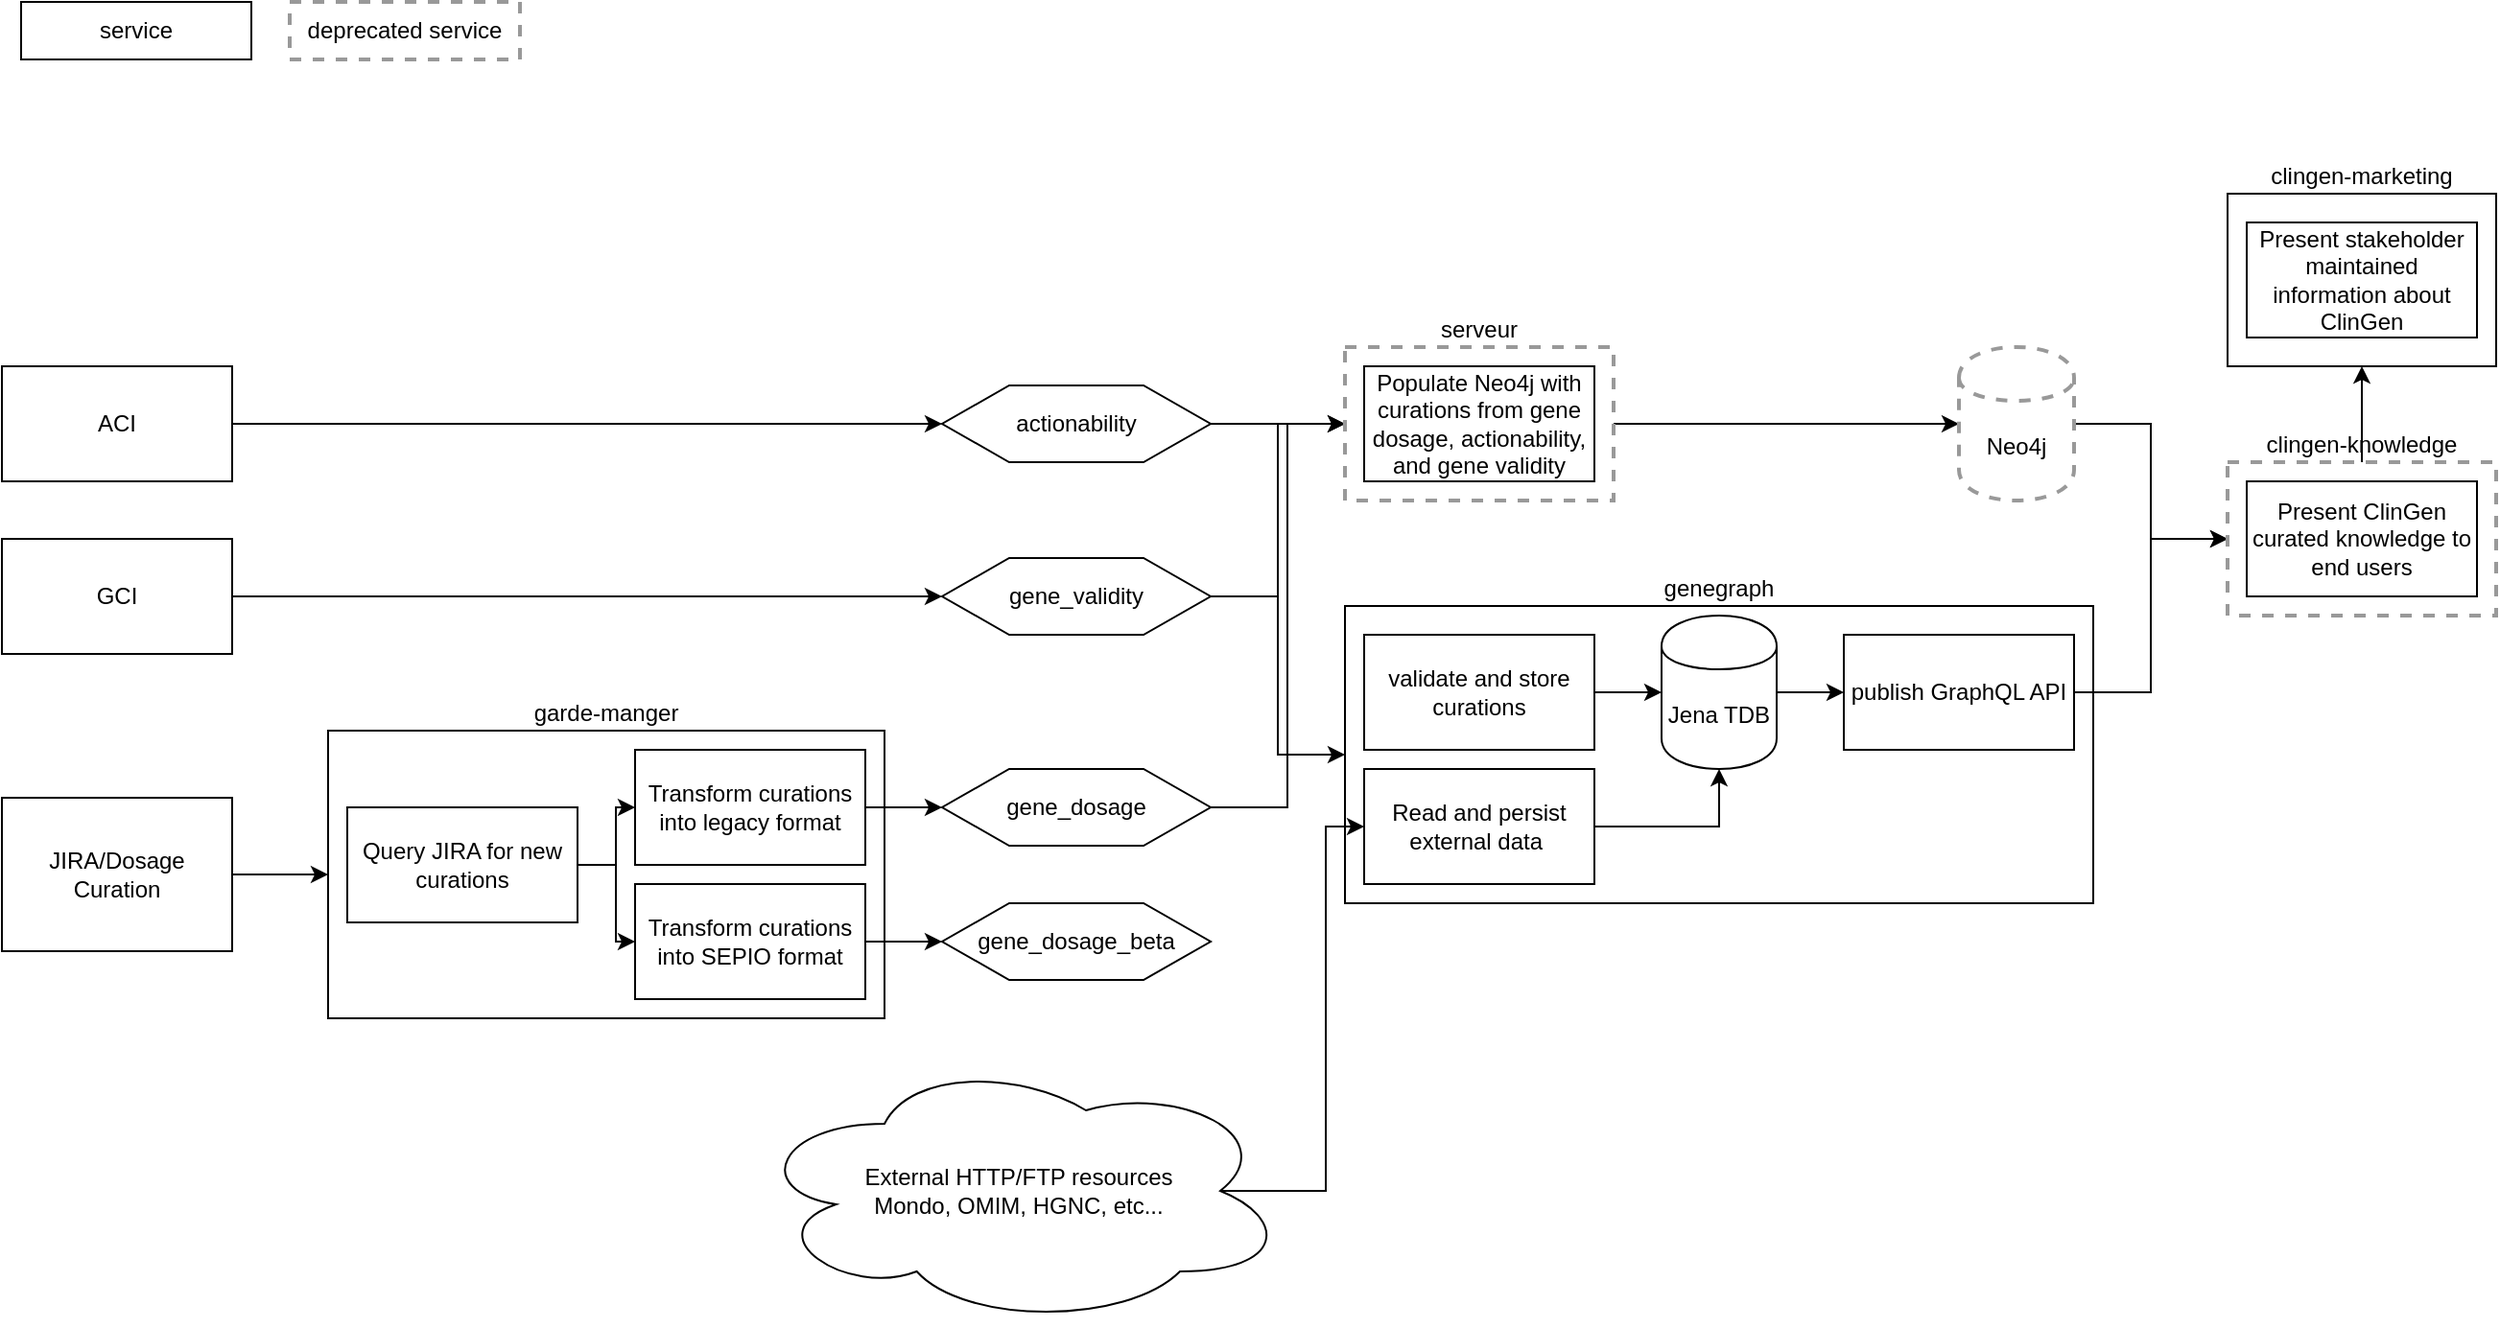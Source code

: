 <mxfile version="12.2.3" type="github" pages="3">
  <diagram id="S-StJFoFpKq4Z-z_DmzN" name="current">
    <mxGraphModel dx="1426" dy="819" grid="1" gridSize="10" guides="1" tooltips="1" connect="1" arrows="1" fold="1" page="1" pageScale="1" pageWidth="1100" pageHeight="850" math="0" shadow="0">
      <root>
        <mxCell id="0"/>
        <mxCell id="1" parent="0"/>
        <mxCell id="OvhSR2caMaj9LtxyOtDU-20" style="edgeStyle=orthogonalEdgeStyle;rounded=0;orthogonalLoop=1;jettySize=auto;html=1;exitX=1;exitY=0.5;exitDx=0;exitDy=0;entryX=0;entryY=0.5;entryDx=0;entryDy=0;" parent="1" source="OvhSR2caMaj9LtxyOtDU-1" target="OvhSR2caMaj9LtxyOtDU-19" edge="1">
          <mxGeometry relative="1" as="geometry"/>
        </mxCell>
        <mxCell id="OvhSR2caMaj9LtxyOtDU-1" value="ACI" style="rounded=0;whiteSpace=wrap;html=1;" parent="1" vertex="1">
          <mxGeometry x="70" y="230" width="120" height="60" as="geometry"/>
        </mxCell>
        <mxCell id="OvhSR2caMaj9LtxyOtDU-18" style="edgeStyle=orthogonalEdgeStyle;rounded=0;orthogonalLoop=1;jettySize=auto;html=1;exitX=1;exitY=0.5;exitDx=0;exitDy=0;" parent="1" source="OvhSR2caMaj9LtxyOtDU-2" target="OvhSR2caMaj9LtxyOtDU-11" edge="1">
          <mxGeometry relative="1" as="geometry"/>
        </mxCell>
        <mxCell id="OvhSR2caMaj9LtxyOtDU-2" value="GCI" style="rounded=0;whiteSpace=wrap;html=1;" parent="1" vertex="1">
          <mxGeometry x="70" y="320" width="120" height="60" as="geometry"/>
        </mxCell>
        <mxCell id="OvhSR2caMaj9LtxyOtDU-10" style="edgeStyle=orthogonalEdgeStyle;rounded=0;orthogonalLoop=1;jettySize=auto;html=1;exitX=1;exitY=0.5;exitDx=0;exitDy=0;entryX=0;entryY=0.5;entryDx=0;entryDy=0;" parent="1" source="OvhSR2caMaj9LtxyOtDU-3" target="OvhSR2caMaj9LtxyOtDU-4" edge="1">
          <mxGeometry relative="1" as="geometry"/>
        </mxCell>
        <mxCell id="OvhSR2caMaj9LtxyOtDU-3" value="JIRA/Dosage Curation" style="rounded=0;whiteSpace=wrap;html=1;" parent="1" vertex="1">
          <mxGeometry x="70" y="455" width="120" height="80" as="geometry"/>
        </mxCell>
        <mxCell id="OvhSR2caMaj9LtxyOtDU-4" value="garde-manger" style="rounded=0;whiteSpace=wrap;html=1;labelPosition=center;verticalLabelPosition=top;align=center;verticalAlign=bottom;" parent="1" vertex="1">
          <mxGeometry x="240" y="420" width="290" height="150" as="geometry"/>
        </mxCell>
        <mxCell id="OvhSR2caMaj9LtxyOtDU-24" style="edgeStyle=orthogonalEdgeStyle;rounded=0;orthogonalLoop=1;jettySize=auto;html=1;exitX=1;exitY=0.5;exitDx=0;exitDy=0;entryX=0;entryY=0.5;entryDx=0;entryDy=0;" parent="1" source="OvhSR2caMaj9LtxyOtDU-5" target="OvhSR2caMaj9LtxyOtDU-6" edge="1">
          <mxGeometry relative="1" as="geometry"/>
        </mxCell>
        <mxCell id="OvhSR2caMaj9LtxyOtDU-25" style="edgeStyle=orthogonalEdgeStyle;rounded=0;orthogonalLoop=1;jettySize=auto;html=1;exitX=1;exitY=0.5;exitDx=0;exitDy=0;" parent="1" source="OvhSR2caMaj9LtxyOtDU-5" target="OvhSR2caMaj9LtxyOtDU-14" edge="1">
          <mxGeometry relative="1" as="geometry"/>
        </mxCell>
        <mxCell id="OvhSR2caMaj9LtxyOtDU-5" value="Query JIRA for new curations" style="rounded=0;whiteSpace=wrap;html=1;" parent="1" vertex="1">
          <mxGeometry x="250" y="460" width="120" height="60" as="geometry"/>
        </mxCell>
        <mxCell id="OvhSR2caMaj9LtxyOtDU-16" style="edgeStyle=orthogonalEdgeStyle;rounded=0;orthogonalLoop=1;jettySize=auto;html=1;exitX=1;exitY=0.5;exitDx=0;exitDy=0;entryX=0;entryY=0.5;entryDx=0;entryDy=0;" parent="1" source="OvhSR2caMaj9LtxyOtDU-6" target="OvhSR2caMaj9LtxyOtDU-15" edge="1">
          <mxGeometry relative="1" as="geometry"/>
        </mxCell>
        <mxCell id="OvhSR2caMaj9LtxyOtDU-6" value="Transform curations into SEPIO format" style="rounded=0;whiteSpace=wrap;html=1;" parent="1" vertex="1">
          <mxGeometry x="400" y="500" width="120" height="60" as="geometry"/>
        </mxCell>
        <mxCell id="OvhSR2caMaj9LtxyOtDU-29" style="edgeStyle=orthogonalEdgeStyle;rounded=0;orthogonalLoop=1;jettySize=auto;html=1;exitX=1;exitY=0.5;exitDx=0;exitDy=0;entryX=0;entryY=0.5;entryDx=0;entryDy=0;" parent="1" source="OvhSR2caMaj9LtxyOtDU-11" target="OvhSR2caMaj9LtxyOtDU-23" edge="1">
          <mxGeometry relative="1" as="geometry"/>
        </mxCell>
        <mxCell id="OvhSR2caMaj9LtxyOtDU-11" value="gene_validity" style="shape=hexagon;perimeter=hexagonPerimeter2;whiteSpace=wrap;html=1;" parent="1" vertex="1">
          <mxGeometry x="560" y="330" width="140" height="40" as="geometry"/>
        </mxCell>
        <mxCell id="OvhSR2caMaj9LtxyOtDU-30" style="edgeStyle=orthogonalEdgeStyle;rounded=0;orthogonalLoop=1;jettySize=auto;html=1;exitX=1;exitY=0.5;exitDx=0;exitDy=0;entryX=0;entryY=0.5;entryDx=0;entryDy=0;" parent="1" source="OvhSR2caMaj9LtxyOtDU-12" target="OvhSR2caMaj9LtxyOtDU-28" edge="1">
          <mxGeometry relative="1" as="geometry"/>
        </mxCell>
        <mxCell id="OvhSR2caMaj9LtxyOtDU-12" value="gene_dosage" style="shape=hexagon;perimeter=hexagonPerimeter2;whiteSpace=wrap;html=1;" parent="1" vertex="1">
          <mxGeometry x="560" y="440" width="140" height="40" as="geometry"/>
        </mxCell>
        <mxCell id="OvhSR2caMaj9LtxyOtDU-17" style="edgeStyle=orthogonalEdgeStyle;rounded=0;orthogonalLoop=1;jettySize=auto;html=1;exitX=1;exitY=0.5;exitDx=0;exitDy=0;entryX=0;entryY=0.5;entryDx=0;entryDy=0;" parent="1" source="OvhSR2caMaj9LtxyOtDU-14" target="OvhSR2caMaj9LtxyOtDU-12" edge="1">
          <mxGeometry relative="1" as="geometry"/>
        </mxCell>
        <mxCell id="OvhSR2caMaj9LtxyOtDU-14" value="Transform curations into legacy format" style="rounded=0;whiteSpace=wrap;html=1;" parent="1" vertex="1">
          <mxGeometry x="400" y="430" width="120" height="60" as="geometry"/>
        </mxCell>
        <mxCell id="OvhSR2caMaj9LtxyOtDU-15" value="gene_dosage_beta" style="shape=hexagon;perimeter=hexagonPerimeter2;whiteSpace=wrap;html=1;" parent="1" vertex="1">
          <mxGeometry x="560" y="510" width="140" height="40" as="geometry"/>
        </mxCell>
        <mxCell id="OvhSR2caMaj9LtxyOtDU-26" style="edgeStyle=orthogonalEdgeStyle;rounded=0;orthogonalLoop=1;jettySize=auto;html=1;exitX=1;exitY=0.5;exitDx=0;exitDy=0;entryX=0;entryY=0.5;entryDx=0;entryDy=0;" parent="1" source="OvhSR2caMaj9LtxyOtDU-19" target="OvhSR2caMaj9LtxyOtDU-23" edge="1">
          <mxGeometry relative="1" as="geometry"/>
        </mxCell>
        <mxCell id="OvhSR2caMaj9LtxyOtDU-43" style="edgeStyle=orthogonalEdgeStyle;rounded=0;orthogonalLoop=1;jettySize=auto;html=1;exitX=1;exitY=0.5;exitDx=0;exitDy=0;entryX=0;entryY=0.5;entryDx=0;entryDy=0;" parent="1" source="OvhSR2caMaj9LtxyOtDU-19" target="OvhSR2caMaj9LtxyOtDU-31" edge="1">
          <mxGeometry relative="1" as="geometry"/>
        </mxCell>
        <mxCell id="OvhSR2caMaj9LtxyOtDU-19" value="actionability" style="shape=hexagon;perimeter=hexagonPerimeter2;whiteSpace=wrap;html=1;" parent="1" vertex="1">
          <mxGeometry x="560" y="240" width="140" height="40" as="geometry"/>
        </mxCell>
        <mxCell id="OvhSR2caMaj9LtxyOtDU-22" style="edgeStyle=orthogonalEdgeStyle;rounded=0;orthogonalLoop=1;jettySize=auto;html=1;exitX=0.5;exitY=1;exitDx=0;exitDy=0;" parent="1" edge="1">
          <mxGeometry relative="1" as="geometry">
            <mxPoint x="830" y="310" as="sourcePoint"/>
            <mxPoint x="830" y="310" as="targetPoint"/>
          </mxGeometry>
        </mxCell>
        <mxCell id="OvhSR2caMaj9LtxyOtDU-35" style="edgeStyle=orthogonalEdgeStyle;rounded=0;orthogonalLoop=1;jettySize=auto;html=1;exitX=1;exitY=0.5;exitDx=0;exitDy=0;entryX=0;entryY=0.5;entryDx=0;entryDy=0;" parent="1" source="OvhSR2caMaj9LtxyOtDU-23" target="OvhSR2caMaj9LtxyOtDU-34" edge="1">
          <mxGeometry relative="1" as="geometry"/>
        </mxCell>
        <mxCell id="OvhSR2caMaj9LtxyOtDU-23" value="serveur" style="rounded=0;whiteSpace=wrap;html=1;labelPosition=center;verticalLabelPosition=top;align=center;verticalAlign=bottom;strokeColor=#999999;strokeWidth=2;dashed=1;" parent="1" vertex="1">
          <mxGeometry x="770" y="220" width="140" height="80" as="geometry"/>
        </mxCell>
        <mxCell id="OvhSR2caMaj9LtxyOtDU-28" value="Populate Neo4j with curations from gene dosage, actionability, and gene validity" style="rounded=0;whiteSpace=wrap;html=1;" parent="1" vertex="1">
          <mxGeometry x="780" y="230" width="120" height="60" as="geometry"/>
        </mxCell>
        <mxCell id="OvhSR2caMaj9LtxyOtDU-31" value="genegraph" style="rounded=0;whiteSpace=wrap;html=1;labelPosition=center;verticalLabelPosition=top;align=center;verticalAlign=bottom;" parent="1" vertex="1">
          <mxGeometry x="770" y="355" width="390" height="155" as="geometry"/>
        </mxCell>
        <mxCell id="OvhSR2caMaj9LtxyOtDU-48" style="edgeStyle=orthogonalEdgeStyle;rounded=0;orthogonalLoop=1;jettySize=auto;html=1;exitX=1;exitY=0.5;exitDx=0;exitDy=0;entryX=0;entryY=0.5;entryDx=0;entryDy=0;" parent="1" source="OvhSR2caMaj9LtxyOtDU-32" target="OvhSR2caMaj9LtxyOtDU-44" edge="1">
          <mxGeometry relative="1" as="geometry"/>
        </mxCell>
        <mxCell id="OvhSR2caMaj9LtxyOtDU-32" value="validate and store curations" style="rounded=0;whiteSpace=wrap;html=1;" parent="1" vertex="1">
          <mxGeometry x="780" y="370" width="120" height="60" as="geometry"/>
        </mxCell>
        <mxCell id="OvhSR2caMaj9LtxyOtDU-52" style="edgeStyle=orthogonalEdgeStyle;rounded=0;orthogonalLoop=1;jettySize=auto;html=1;exitX=1;exitY=0.5;exitDx=0;exitDy=0;entryX=0;entryY=0.5;entryDx=0;entryDy=0;" parent="1" source="OvhSR2caMaj9LtxyOtDU-34" target="OvhSR2caMaj9LtxyOtDU-40" edge="1">
          <mxGeometry relative="1" as="geometry"/>
        </mxCell>
        <mxCell id="OvhSR2caMaj9LtxyOtDU-34" value="Neo4j" style="shape=cylinder;whiteSpace=wrap;html=1;boundedLbl=1;backgroundOutline=1;strokeColor=#999999;strokeWidth=2;dashed=1;" parent="1" vertex="1">
          <mxGeometry x="1090" y="220" width="60" height="80" as="geometry"/>
        </mxCell>
        <mxCell id="OvhSR2caMaj9LtxyOtDU-36" style="edgeStyle=orthogonalEdgeStyle;rounded=0;orthogonalLoop=1;jettySize=auto;html=1;exitX=0.5;exitY=1;exitDx=0;exitDy=0;" parent="1" source="OvhSR2caMaj9LtxyOtDU-31" target="OvhSR2caMaj9LtxyOtDU-31" edge="1">
          <mxGeometry relative="1" as="geometry"/>
        </mxCell>
        <mxCell id="OvhSR2caMaj9LtxyOtDU-50" style="edgeStyle=orthogonalEdgeStyle;rounded=0;orthogonalLoop=1;jettySize=auto;html=1;exitX=1;exitY=0.5;exitDx=0;exitDy=0;entryX=0;entryY=0.5;entryDx=0;entryDy=0;" parent="1" source="OvhSR2caMaj9LtxyOtDU-37" target="OvhSR2caMaj9LtxyOtDU-40" edge="1">
          <mxGeometry relative="1" as="geometry"/>
        </mxCell>
        <mxCell id="OvhSR2caMaj9LtxyOtDU-37" value="publish GraphQL API" style="rounded=0;whiteSpace=wrap;html=1;" parent="1" vertex="1">
          <mxGeometry x="1030" y="370" width="120" height="60" as="geometry"/>
        </mxCell>
        <mxCell id="OvhSR2caMaj9LtxyOtDU-51" style="edgeStyle=orthogonalEdgeStyle;rounded=0;orthogonalLoop=1;jettySize=auto;html=1;exitX=0.5;exitY=0;exitDx=0;exitDy=0;entryX=0.5;entryY=1;entryDx=0;entryDy=0;" parent="1" source="OvhSR2caMaj9LtxyOtDU-40" target="OvhSR2caMaj9LtxyOtDU-41" edge="1">
          <mxGeometry relative="1" as="geometry"/>
        </mxCell>
        <mxCell id="OvhSR2caMaj9LtxyOtDU-40" value="clingen-knowledge" style="rounded=0;whiteSpace=wrap;html=1;labelPosition=center;verticalLabelPosition=top;align=center;verticalAlign=bottom;strokeColor=#999999;strokeWidth=2;dashed=1;" parent="1" vertex="1">
          <mxGeometry x="1230" y="280" width="140" height="80" as="geometry"/>
        </mxCell>
        <mxCell id="OvhSR2caMaj9LtxyOtDU-41" value="clingen-marketing" style="rounded=0;whiteSpace=wrap;html=1;labelPosition=center;verticalLabelPosition=top;align=center;verticalAlign=bottom;" parent="1" vertex="1">
          <mxGeometry x="1230" y="140" width="140" height="90" as="geometry"/>
        </mxCell>
        <mxCell id="OvhSR2caMaj9LtxyOtDU-49" style="edgeStyle=orthogonalEdgeStyle;rounded=0;orthogonalLoop=1;jettySize=auto;html=1;exitX=1;exitY=0.5;exitDx=0;exitDy=0;entryX=0;entryY=0.5;entryDx=0;entryDy=0;" parent="1" source="OvhSR2caMaj9LtxyOtDU-44" target="OvhSR2caMaj9LtxyOtDU-37" edge="1">
          <mxGeometry relative="1" as="geometry"/>
        </mxCell>
        <mxCell id="OvhSR2caMaj9LtxyOtDU-44" value="Jena TDB" style="shape=cylinder;whiteSpace=wrap;html=1;boundedLbl=1;backgroundOutline=1;" parent="1" vertex="1">
          <mxGeometry x="935" y="360" width="60" height="80" as="geometry"/>
        </mxCell>
        <mxCell id="OvhSR2caMaj9LtxyOtDU-53" value="Present ClinGen curated knowledge to end users" style="rounded=0;whiteSpace=wrap;html=1;" parent="1" vertex="1">
          <mxGeometry x="1240" y="290" width="120" height="60" as="geometry"/>
        </mxCell>
        <mxCell id="OvhSR2caMaj9LtxyOtDU-55" value="Present stakeholder maintained information about ClinGen" style="rounded=0;whiteSpace=wrap;html=1;" parent="1" vertex="1">
          <mxGeometry x="1240" y="155" width="120" height="60" as="geometry"/>
        </mxCell>
        <mxCell id="Shi8RIUD1mExUHfzRMp3-1" style="edgeStyle=orthogonalEdgeStyle;rounded=0;orthogonalLoop=1;jettySize=auto;html=1;exitX=1;exitY=0.5;exitDx=0;exitDy=0;entryX=0.5;entryY=1;entryDx=0;entryDy=0;fontColor=#CCCCCC;" edge="1" parent="1" source="OvhSR2caMaj9LtxyOtDU-56" target="OvhSR2caMaj9LtxyOtDU-44">
          <mxGeometry relative="1" as="geometry"/>
        </mxCell>
        <mxCell id="OvhSR2caMaj9LtxyOtDU-56" value="Read and persist external data&amp;nbsp;" style="rounded=0;whiteSpace=wrap;html=1;" parent="1" vertex="1">
          <mxGeometry x="780" y="440" width="120" height="60" as="geometry"/>
        </mxCell>
        <mxCell id="N_5rDdsWm_R3PwPtTVPM-2" style="edgeStyle=orthogonalEdgeStyle;rounded=0;orthogonalLoop=1;jettySize=auto;html=1;exitX=0.875;exitY=0.5;exitDx=0;exitDy=0;exitPerimeter=0;entryX=0;entryY=0.5;entryDx=0;entryDy=0;" parent="1" source="N_5rDdsWm_R3PwPtTVPM-1" target="OvhSR2caMaj9LtxyOtDU-56" edge="1">
          <mxGeometry relative="1" as="geometry"/>
        </mxCell>
        <mxCell id="N_5rDdsWm_R3PwPtTVPM-1" value="External HTTP/FTP resources&lt;br&gt;Mondo, OMIM, HGNC, etc..." style="ellipse;shape=cloud;whiteSpace=wrap;html=1;" parent="1" vertex="1">
          <mxGeometry x="460" y="590" width="280" height="140" as="geometry"/>
        </mxCell>
        <mxCell id="rFbI2fd_hvtWUB-rAwEX-1" value="service" style="rounded=0;whiteSpace=wrap;html=1;strokeColor=#000000;strokeWidth=1;fontColor=#000000;" vertex="1" parent="1">
          <mxGeometry x="80" y="40" width="120" height="30" as="geometry"/>
        </mxCell>
        <mxCell id="rFbI2fd_hvtWUB-rAwEX-2" value="deprecated service" style="rounded=0;whiteSpace=wrap;html=1;strokeColor=#999999;strokeWidth=2;fontColor=#000000;dashed=1;" vertex="1" parent="1">
          <mxGeometry x="220" y="40" width="120" height="30" as="geometry"/>
        </mxCell>
      </root>
    </mxGraphModel>
  </diagram>
  <diagram id="OdmoU22GVzztXL36z1wF" name="future">
    <mxGraphModel dx="1426" dy="819" grid="1" gridSize="10" guides="1" tooltips="1" connect="1" arrows="1" fold="1" page="1" pageScale="1" pageWidth="1100" pageHeight="850" math="0" shadow="0">
      <root>
        <mxCell id="cdoECuDf4LrfB-yfdqbq-0"/>
        <mxCell id="cdoECuDf4LrfB-yfdqbq-1" parent="cdoECuDf4LrfB-yfdqbq-0"/>
        <mxCell id="rfInNzI_nh11qiUnyh93-4" value="legend" style="rounded=0;whiteSpace=wrap;html=1;strokeColor=#000000;strokeWidth=1;labelPosition=center;verticalLabelPosition=top;align=center;verticalAlign=bottom;" vertex="1" parent="cdoECuDf4LrfB-yfdqbq-1">
          <mxGeometry x="20" y="26" width="860" height="60" as="geometry"/>
        </mxCell>
        <mxCell id="KIWpJbDcZLM8olN8HYGb-19" value="genegraph snapshot builder" style="rounded=0;whiteSpace=wrap;html=1;labelPosition=center;verticalLabelPosition=top;align=center;verticalAlign=bottom;strokeWidth=2;strokeColor=#CC6600;" vertex="1" parent="cdoECuDf4LrfB-yfdqbq-1">
          <mxGeometry x="1100" y="640" width="545" height="60" as="geometry"/>
        </mxCell>
        <mxCell id="KIWpJbDcZLM8olN8HYGb-10" value="OMIM" style="rounded=0;whiteSpace=wrap;html=1;labelPosition=center;verticalLabelPosition=top;align=center;verticalAlign=bottom;strokeWidth=2;strokeColor=#4C0099;" vertex="1" parent="cdoECuDf4LrfB-yfdqbq-1">
          <mxGeometry x="1900" y="25" width="140" height="77" as="geometry"/>
        </mxCell>
        <mxCell id="cdoECuDf4LrfB-yfdqbq-38" value="clingen-marketing" style="rounded=0;whiteSpace=wrap;html=1;labelPosition=center;verticalLabelPosition=top;align=center;verticalAlign=bottom;strokeColor=#009900;strokeWidth=2;" parent="cdoECuDf4LrfB-yfdqbq-1" vertex="1">
          <mxGeometry x="1900" y="127.5" width="140" height="190" as="geometry"/>
        </mxCell>
        <mxCell id="juG1C3BhILwDwn0djM05-50" value="clinvar-sepio-transformer" style="rounded=0;whiteSpace=wrap;html=1;labelPosition=center;verticalLabelPosition=top;align=center;verticalAlign=bottom;labelBorderColor=none;strokeColor=#FF0000;strokeWidth=2;" vertex="1" parent="cdoECuDf4LrfB-yfdqbq-1">
          <mxGeometry x="390" y="130" width="180" height="86" as="geometry"/>
        </mxCell>
        <mxCell id="juG1C3BhILwDwn0djM05-12" value="message validator" style="rounded=0;whiteSpace=wrap;html=1;labelPosition=center;verticalLabelPosition=top;align=center;verticalAlign=bottom;strokeWidth=2;strokeColor=#CC6600;" vertex="1" parent="cdoECuDf4LrfB-yfdqbq-1">
          <mxGeometry x="790" y="300" width="220" height="100" as="geometry"/>
        </mxCell>
        <mxCell id="cdoECuDf4LrfB-yfdqbq-37" value="website-clinicalgenome-search" style="rounded=0;whiteSpace=wrap;html=1;labelPosition=center;verticalLabelPosition=top;align=center;verticalAlign=bottom;strokeColor=#FF0000;strokeWidth=2;" parent="cdoECuDf4LrfB-yfdqbq-1" vertex="1">
          <mxGeometry x="1900" y="367.5" width="140" height="80" as="geometry"/>
        </mxCell>
        <mxCell id="cdoECuDf4LrfB-yfdqbq-2" style="edgeStyle=orthogonalEdgeStyle;rounded=0;orthogonalLoop=1;jettySize=auto;html=1;exitX=1;exitY=0.5;exitDx=0;exitDy=0;entryX=0;entryY=0.5;entryDx=0;entryDy=0;" parent="cdoECuDf4LrfB-yfdqbq-1" source="cdoECuDf4LrfB-yfdqbq-3" target="juG1C3BhILwDwn0djM05-6" edge="1">
          <mxGeometry relative="1" as="geometry">
            <mxPoint x="230" y="260" as="targetPoint"/>
          </mxGeometry>
        </mxCell>
        <mxCell id="cdoECuDf4LrfB-yfdqbq-3" value="ACI" style="rounded=0;whiteSpace=wrap;html=1;strokeColor=#4C0099;strokeWidth=2;" parent="cdoECuDf4LrfB-yfdqbq-1" vertex="1">
          <mxGeometry x="70" y="230" width="120" height="60" as="geometry"/>
        </mxCell>
        <mxCell id="cdoECuDf4LrfB-yfdqbq-4" style="edgeStyle=orthogonalEdgeStyle;rounded=0;orthogonalLoop=1;jettySize=auto;html=1;exitX=1;exitY=0.5;exitDx=0;exitDy=0;" parent="cdoECuDf4LrfB-yfdqbq-1" source="cdoECuDf4LrfB-yfdqbq-5" target="juG1C3BhILwDwn0djM05-5" edge="1">
          <mxGeometry relative="1" as="geometry">
            <mxPoint x="440" y="350" as="targetPoint"/>
          </mxGeometry>
        </mxCell>
        <mxCell id="cdoECuDf4LrfB-yfdqbq-5" value="GCI" style="rounded=0;whiteSpace=wrap;html=1;strokeColor=#4C0099;strokeWidth=2;" parent="cdoECuDf4LrfB-yfdqbq-1" vertex="1">
          <mxGeometry x="70" y="320" width="120" height="60" as="geometry"/>
        </mxCell>
        <mxCell id="cdoECuDf4LrfB-yfdqbq-7" value="JIRA/Dosage Curation" style="rounded=0;whiteSpace=wrap;html=1;labelPosition=center;verticalLabelPosition=top;align=center;verticalAlign=bottom;strokeColor=#009900;strokeWidth=2;" parent="cdoECuDf4LrfB-yfdqbq-1" vertex="1">
          <mxGeometry x="60" y="455" width="140" height="135" as="geometry"/>
        </mxCell>
        <mxCell id="cdoECuDf4LrfB-yfdqbq-8" value="garde-manger" style="rounded=0;whiteSpace=wrap;html=1;labelPosition=center;verticalLabelPosition=top;align=center;verticalAlign=bottom;strokeColor=#009900;strokeWidth=2;" parent="cdoECuDf4LrfB-yfdqbq-1" vertex="1">
          <mxGeometry x="420" y="455" width="140" height="80" as="geometry"/>
        </mxCell>
        <mxCell id="juG1C3BhILwDwn0djM05-56" style="edgeStyle=orthogonalEdgeStyle;rounded=0;orthogonalLoop=1;jettySize=auto;html=1;exitX=1;exitY=0.5;exitDx=0;exitDy=0;entryX=0;entryY=0.5;entryDx=0;entryDy=0;" edge="1" parent="cdoECuDf4LrfB-yfdqbq-1" source="cdoECuDf4LrfB-yfdqbq-13" target="juG1C3BhILwDwn0djM05-53">
          <mxGeometry relative="1" as="geometry"/>
        </mxCell>
        <mxCell id="cdoECuDf4LrfB-yfdqbq-13" value="Transform curations into SEPIO format" style="rounded=0;whiteSpace=wrap;html=1;" parent="cdoECuDf4LrfB-yfdqbq-1" vertex="1">
          <mxGeometry x="430" y="465" width="120" height="60" as="geometry"/>
        </mxCell>
        <mxCell id="cdoECuDf4LrfB-yfdqbq-28" value="genegraph" style="rounded=0;whiteSpace=wrap;html=1;labelPosition=center;verticalLabelPosition=top;align=center;verticalAlign=bottom;strokeColor=#009900;strokeWidth=2;" parent="cdoECuDf4LrfB-yfdqbq-1" vertex="1">
          <mxGeometry x="1470" y="310" width="340" height="180" as="geometry"/>
        </mxCell>
        <mxCell id="cdoECuDf4LrfB-yfdqbq-33" style="edgeStyle=orthogonalEdgeStyle;rounded=0;orthogonalLoop=1;jettySize=auto;html=1;exitX=0.5;exitY=1;exitDx=0;exitDy=0;" parent="cdoECuDf4LrfB-yfdqbq-1" source="cdoECuDf4LrfB-yfdqbq-28" target="cdoECuDf4LrfB-yfdqbq-28" edge="1">
          <mxGeometry relative="1" as="geometry"/>
        </mxCell>
        <mxCell id="juG1C3BhILwDwn0djM05-47" style="edgeStyle=orthogonalEdgeStyle;rounded=0;orthogonalLoop=1;jettySize=auto;html=1;exitX=1;exitY=0.5;exitDx=0;exitDy=0;entryX=0;entryY=0.5;entryDx=0;entryDy=0;" edge="1" parent="cdoECuDf4LrfB-yfdqbq-1" source="cdoECuDf4LrfB-yfdqbq-35" target="cdoECuDf4LrfB-yfdqbq-41">
          <mxGeometry relative="1" as="geometry"/>
        </mxCell>
        <mxCell id="juG1C3BhILwDwn0djM05-71" style="edgeStyle=orthogonalEdgeStyle;rounded=0;orthogonalLoop=1;jettySize=auto;html=1;exitX=1;exitY=0.5;exitDx=0;exitDy=0;entryX=0;entryY=0.5;entryDx=0;entryDy=0;" edge="1" parent="cdoECuDf4LrfB-yfdqbq-1" source="cdoECuDf4LrfB-yfdqbq-35" target="cdoECuDf4LrfB-yfdqbq-42">
          <mxGeometry relative="1" as="geometry"/>
        </mxCell>
        <mxCell id="KIWpJbDcZLM8olN8HYGb-12" style="edgeStyle=orthogonalEdgeStyle;rounded=0;orthogonalLoop=1;jettySize=auto;html=1;exitX=1;exitY=0.5;exitDx=0;exitDy=0;entryX=0;entryY=0.5;entryDx=0;entryDy=0;" edge="1" parent="cdoECuDf4LrfB-yfdqbq-1" source="cdoECuDf4LrfB-yfdqbq-35" target="KIWpJbDcZLM8olN8HYGb-11">
          <mxGeometry relative="1" as="geometry"/>
        </mxCell>
        <mxCell id="cdoECuDf4LrfB-yfdqbq-35" value="publish GraphQL API" style="rounded=0;whiteSpace=wrap;html=1;" parent="cdoECuDf4LrfB-yfdqbq-1" vertex="1">
          <mxGeometry x="1670" y="322.5" width="120" height="60" as="geometry"/>
        </mxCell>
        <mxCell id="juG1C3BhILwDwn0djM05-45" style="edgeStyle=orthogonalEdgeStyle;rounded=0;orthogonalLoop=1;jettySize=auto;html=1;exitX=1;exitY=0.5;exitDx=0;exitDy=0;entryX=0.16;entryY=0.55;entryDx=0;entryDy=0;entryPerimeter=0;" edge="1" parent="cdoECuDf4LrfB-yfdqbq-1" source="cdoECuDf4LrfB-yfdqbq-41" target="juG1C3BhILwDwn0djM05-42">
          <mxGeometry relative="1" as="geometry"/>
        </mxCell>
        <mxCell id="cdoECuDf4LrfB-yfdqbq-41" value="Present ClinGen curated knowledge to end users" style="rounded=0;whiteSpace=wrap;html=1;" parent="cdoECuDf4LrfB-yfdqbq-1" vertex="1">
          <mxGeometry x="1910" y="377.5" width="120" height="60" as="geometry"/>
        </mxCell>
        <mxCell id="juG1C3BhILwDwn0djM05-43" style="edgeStyle=orthogonalEdgeStyle;rounded=0;orthogonalLoop=1;jettySize=auto;html=1;exitX=1;exitY=0.5;exitDx=0;exitDy=0;entryX=0.16;entryY=0.55;entryDx=0;entryDy=0;entryPerimeter=0;" edge="1" parent="cdoECuDf4LrfB-yfdqbq-1" source="cdoECuDf4LrfB-yfdqbq-42" target="juG1C3BhILwDwn0djM05-42">
          <mxGeometry relative="1" as="geometry"/>
        </mxCell>
        <mxCell id="cdoECuDf4LrfB-yfdqbq-42" value="Present stakeholder maintained information about ClinGen (includes search bar for curated resources)" style="rounded=0;whiteSpace=wrap;html=1;" parent="cdoECuDf4LrfB-yfdqbq-1" vertex="1">
          <mxGeometry x="1910" y="210" width="120" height="95" as="geometry"/>
        </mxCell>
        <mxCell id="KIWpJbDcZLM8olN8HYGb-9" style="edgeStyle=orthogonalEdgeStyle;rounded=0;orthogonalLoop=1;jettySize=auto;html=1;exitX=0.875;exitY=0.5;exitDx=0;exitDy=0;exitPerimeter=0;" edge="1" parent="cdoECuDf4LrfB-yfdqbq-1" source="cdoECuDf4LrfB-yfdqbq-44" target="KIWpJbDcZLM8olN8HYGb-4">
          <mxGeometry relative="1" as="geometry"/>
        </mxCell>
        <mxCell id="cdoECuDf4LrfB-yfdqbq-44" value="External HTTP/FTP resources&lt;br&gt;Mondo, OMIM, HGNC, etc..." style="ellipse;shape=cloud;whiteSpace=wrap;html=1;" parent="cdoECuDf4LrfB-yfdqbq-1" vertex="1">
          <mxGeometry x="125" y="600" width="280" height="140" as="geometry"/>
        </mxCell>
        <mxCell id="juG1C3BhILwDwn0djM05-2" style="edgeStyle=orthogonalEdgeStyle;rounded=0;orthogonalLoop=1;jettySize=auto;html=1;exitX=1;exitY=0.5;exitDx=0;exitDy=0;entryX=0;entryY=0.5;entryDx=0;entryDy=0;" edge="1" parent="cdoECuDf4LrfB-yfdqbq-1" source="juG1C3BhILwDwn0djM05-0" target="juG1C3BhILwDwn0djM05-1">
          <mxGeometry relative="1" as="geometry"/>
        </mxCell>
        <mxCell id="juG1C3BhILwDwn0djM05-0" value="Push curation updates to Kafka" style="rounded=0;whiteSpace=wrap;html=1;" vertex="1" parent="cdoECuDf4LrfB-yfdqbq-1">
          <mxGeometry x="70" y="465" width="120" height="60" as="geometry"/>
        </mxCell>
        <mxCell id="juG1C3BhILwDwn0djM05-4" style="edgeStyle=orthogonalEdgeStyle;rounded=0;orthogonalLoop=1;jettySize=auto;html=1;exitX=1;exitY=0.5;exitDx=0;exitDy=0;" edge="1" parent="cdoECuDf4LrfB-yfdqbq-1" source="juG1C3BhILwDwn0djM05-1" target="cdoECuDf4LrfB-yfdqbq-13">
          <mxGeometry relative="1" as="geometry"/>
        </mxCell>
        <mxCell id="juG1C3BhILwDwn0djM05-1" value="gene_dosage_raw" style="shape=hexagon;perimeter=hexagonPerimeter2;whiteSpace=wrap;html=1;" vertex="1" parent="cdoECuDf4LrfB-yfdqbq-1">
          <mxGeometry x="240" y="472.5" width="140" height="45" as="geometry"/>
        </mxCell>
        <mxCell id="juG1C3BhILwDwn0djM05-61" style="edgeStyle=orthogonalEdgeStyle;rounded=0;orthogonalLoop=1;jettySize=auto;html=1;exitX=1;exitY=0.5;exitDx=0;exitDy=0;entryX=0;entryY=0.5;entryDx=0;entryDy=0;" edge="1" parent="cdoECuDf4LrfB-yfdqbq-1" source="juG1C3BhILwDwn0djM05-5" target="juG1C3BhILwDwn0djM05-18">
          <mxGeometry relative="1" as="geometry"/>
        </mxCell>
        <mxCell id="juG1C3BhILwDwn0djM05-5" value="gene_validity_sepio_in" style="shape=hexagon;perimeter=hexagonPerimeter2;whiteSpace=wrap;html=1;" vertex="1" parent="cdoECuDf4LrfB-yfdqbq-1">
          <mxGeometry x="240" y="327.5" width="150" height="45" as="geometry"/>
        </mxCell>
        <mxCell id="juG1C3BhILwDwn0djM05-62" style="edgeStyle=orthogonalEdgeStyle;rounded=0;orthogonalLoop=1;jettySize=auto;html=1;exitX=1;exitY=0.5;exitDx=0;exitDy=0;entryX=0;entryY=0.5;entryDx=0;entryDy=0;" edge="1" parent="cdoECuDf4LrfB-yfdqbq-1" source="juG1C3BhILwDwn0djM05-6" target="juG1C3BhILwDwn0djM05-18">
          <mxGeometry relative="1" as="geometry"/>
        </mxCell>
        <mxCell id="juG1C3BhILwDwn0djM05-6" value="actionability_sepio_in" style="shape=hexagon;perimeter=hexagonPerimeter2;whiteSpace=wrap;html=1;" vertex="1" parent="cdoECuDf4LrfB-yfdqbq-1">
          <mxGeometry x="240" y="237.5" width="150" height="45" as="geometry"/>
        </mxCell>
        <mxCell id="juG1C3BhILwDwn0djM05-39" style="edgeStyle=orthogonalEdgeStyle;rounded=0;orthogonalLoop=1;jettySize=auto;html=1;exitX=1;exitY=0.5;exitDx=0;exitDy=0;entryX=0;entryY=0.5;entryDx=0;entryDy=0;" edge="1" parent="cdoECuDf4LrfB-yfdqbq-1" source="juG1C3BhILwDwn0djM05-7" target="juG1C3BhILwDwn0djM05-37">
          <mxGeometry relative="1" as="geometry"/>
        </mxCell>
        <mxCell id="xaW7S8gp5_ifzKIgLM0Q-6" style="edgeStyle=orthogonalEdgeStyle;rounded=0;orthogonalLoop=1;jettySize=auto;html=1;exitX=1;exitY=0.5;exitDx=0;exitDy=0;entryX=0.25;entryY=0;entryDx=0;entryDy=0;" edge="1" parent="cdoECuDf4LrfB-yfdqbq-1" source="juG1C3BhILwDwn0djM05-7" target="KIWpJbDcZLM8olN8HYGb-22">
          <mxGeometry relative="1" as="geometry"/>
        </mxCell>
        <mxCell id="juG1C3BhILwDwn0djM05-7" value="actionability_sepio" style="shape=hexagon;perimeter=hexagonPerimeter2;whiteSpace=wrap;html=1;" vertex="1" parent="cdoECuDf4LrfB-yfdqbq-1">
          <mxGeometry x="1100" y="327.5" width="150" height="45" as="geometry"/>
        </mxCell>
        <mxCell id="juG1C3BhILwDwn0djM05-40" style="edgeStyle=orthogonalEdgeStyle;rounded=0;orthogonalLoop=1;jettySize=auto;html=1;exitX=1;exitY=0.5;exitDx=0;exitDy=0;entryX=0;entryY=0.5;entryDx=0;entryDy=0;" edge="1" parent="cdoECuDf4LrfB-yfdqbq-1" source="juG1C3BhILwDwn0djM05-8" target="juG1C3BhILwDwn0djM05-37">
          <mxGeometry relative="1" as="geometry"/>
        </mxCell>
        <mxCell id="xaW7S8gp5_ifzKIgLM0Q-5" style="edgeStyle=orthogonalEdgeStyle;rounded=0;orthogonalLoop=1;jettySize=auto;html=1;exitX=1;exitY=0.5;exitDx=0;exitDy=0;entryX=0.25;entryY=0;entryDx=0;entryDy=0;" edge="1" parent="cdoECuDf4LrfB-yfdqbq-1" source="juG1C3BhILwDwn0djM05-8" target="KIWpJbDcZLM8olN8HYGb-22">
          <mxGeometry relative="1" as="geometry"/>
        </mxCell>
        <mxCell id="juG1C3BhILwDwn0djM05-8" value="gene_validity_sepio" style="shape=hexagon;perimeter=hexagonPerimeter2;whiteSpace=wrap;html=1;" vertex="1" parent="cdoECuDf4LrfB-yfdqbq-1">
          <mxGeometry x="1100" y="387.5" width="150" height="45" as="geometry"/>
        </mxCell>
        <mxCell id="juG1C3BhILwDwn0djM05-41" style="edgeStyle=orthogonalEdgeStyle;rounded=0;orthogonalLoop=1;jettySize=auto;html=1;exitX=1;exitY=0.5;exitDx=0;exitDy=0;entryX=0;entryY=0.5;entryDx=0;entryDy=0;" edge="1" parent="cdoECuDf4LrfB-yfdqbq-1" source="juG1C3BhILwDwn0djM05-9" target="juG1C3BhILwDwn0djM05-37">
          <mxGeometry relative="1" as="geometry"/>
        </mxCell>
        <mxCell id="xaW7S8gp5_ifzKIgLM0Q-4" style="edgeStyle=orthogonalEdgeStyle;rounded=0;orthogonalLoop=1;jettySize=auto;html=1;exitX=1;exitY=0.5;exitDx=0;exitDy=0;entryX=0.25;entryY=0;entryDx=0;entryDy=0;" edge="1" parent="cdoECuDf4LrfB-yfdqbq-1" source="juG1C3BhILwDwn0djM05-9" target="KIWpJbDcZLM8olN8HYGb-22">
          <mxGeometry relative="1" as="geometry"/>
        </mxCell>
        <mxCell id="juG1C3BhILwDwn0djM05-9" value="gene_dosage_sepio" style="shape=hexagon;perimeter=hexagonPerimeter2;whiteSpace=wrap;html=1;" vertex="1" parent="cdoECuDf4LrfB-yfdqbq-1">
          <mxGeometry x="1100" y="442.5" width="150" height="45" as="geometry"/>
        </mxCell>
        <mxCell id="juG1C3BhILwDwn0djM05-75" style="edgeStyle=orthogonalEdgeStyle;rounded=0;orthogonalLoop=1;jettySize=auto;html=1;exitX=1;exitY=0.5;exitDx=0;exitDy=0;entryX=0;entryY=0.5;entryDx=0;entryDy=0;" edge="1" parent="cdoECuDf4LrfB-yfdqbq-1" source="juG1C3BhILwDwn0djM05-13" target="juG1C3BhILwDwn0djM05-29">
          <mxGeometry relative="1" as="geometry"/>
        </mxCell>
        <mxCell id="juG1C3BhILwDwn0djM05-13" value="actionability_validation_status" style="shape=hexagon;perimeter=hexagonPerimeter2;whiteSpace=wrap;html=1;" vertex="1" parent="cdoECuDf4LrfB-yfdqbq-1">
          <mxGeometry x="1100" y="118.5" width="200" height="45" as="geometry"/>
        </mxCell>
        <mxCell id="juG1C3BhILwDwn0djM05-76" style="edgeStyle=orthogonalEdgeStyle;rounded=0;orthogonalLoop=1;jettySize=auto;html=1;exitX=1;exitY=0.5;exitDx=0;exitDy=0;entryX=0;entryY=0.5;entryDx=0;entryDy=0;" edge="1" parent="cdoECuDf4LrfB-yfdqbq-1" source="juG1C3BhILwDwn0djM05-14" target="juG1C3BhILwDwn0djM05-29">
          <mxGeometry relative="1" as="geometry"/>
        </mxCell>
        <mxCell id="juG1C3BhILwDwn0djM05-14" value="gene_validity_validation_status" style="shape=hexagon;perimeter=hexagonPerimeter2;whiteSpace=wrap;html=1;" vertex="1" parent="cdoECuDf4LrfB-yfdqbq-1">
          <mxGeometry x="1100" y="171" width="200" height="45" as="geometry"/>
        </mxCell>
        <mxCell id="juG1C3BhILwDwn0djM05-77" style="edgeStyle=orthogonalEdgeStyle;rounded=0;orthogonalLoop=1;jettySize=auto;html=1;exitX=1;exitY=0.5;exitDx=0;exitDy=0;entryX=0;entryY=0.5;entryDx=0;entryDy=0;" edge="1" parent="cdoECuDf4LrfB-yfdqbq-1" source="juG1C3BhILwDwn0djM05-15" target="juG1C3BhILwDwn0djM05-29">
          <mxGeometry relative="1" as="geometry"/>
        </mxCell>
        <mxCell id="juG1C3BhILwDwn0djM05-15" value="gene_dosage_validation_status" style="shape=hexagon;perimeter=hexagonPerimeter2;whiteSpace=wrap;html=1;" vertex="1" parent="cdoECuDf4LrfB-yfdqbq-1">
          <mxGeometry x="1100" y="222.5" width="200" height="45" as="geometry"/>
        </mxCell>
        <mxCell id="juG1C3BhILwDwn0djM05-22" style="edgeStyle=orthogonalEdgeStyle;rounded=0;orthogonalLoop=1;jettySize=auto;html=1;exitX=1;exitY=0.5;exitDx=0;exitDy=0;entryX=0;entryY=0.5;entryDx=0;entryDy=0;" edge="1" parent="cdoECuDf4LrfB-yfdqbq-1" source="juG1C3BhILwDwn0djM05-18" target="juG1C3BhILwDwn0djM05-9">
          <mxGeometry relative="1" as="geometry">
            <mxPoint x="1040" y="338" as="sourcePoint"/>
          </mxGeometry>
        </mxCell>
        <mxCell id="juG1C3BhILwDwn0djM05-23" style="edgeStyle=orthogonalEdgeStyle;rounded=0;orthogonalLoop=1;jettySize=auto;html=1;exitX=1;exitY=0.5;exitDx=0;exitDy=0;entryX=0;entryY=0.5;entryDx=0;entryDy=0;" edge="1" parent="cdoECuDf4LrfB-yfdqbq-1" source="juG1C3BhILwDwn0djM05-18" target="juG1C3BhILwDwn0djM05-8">
          <mxGeometry relative="1" as="geometry">
            <mxPoint x="1040" y="338" as="sourcePoint"/>
          </mxGeometry>
        </mxCell>
        <mxCell id="juG1C3BhILwDwn0djM05-24" style="edgeStyle=orthogonalEdgeStyle;rounded=0;orthogonalLoop=1;jettySize=auto;html=1;exitX=1;exitY=0.5;exitDx=0;exitDy=0;entryX=0;entryY=0.5;entryDx=0;entryDy=0;" edge="1" parent="cdoECuDf4LrfB-yfdqbq-1" source="juG1C3BhILwDwn0djM05-18" target="juG1C3BhILwDwn0djM05-7">
          <mxGeometry relative="1" as="geometry">
            <mxPoint x="1040" y="338" as="sourcePoint"/>
          </mxGeometry>
        </mxCell>
        <mxCell id="juG1C3BhILwDwn0djM05-25" style="edgeStyle=orthogonalEdgeStyle;rounded=0;orthogonalLoop=1;jettySize=auto;html=1;exitX=1;exitY=0.5;exitDx=0;exitDy=0;entryX=0;entryY=0.5;entryDx=0;entryDy=0;" edge="1" parent="cdoECuDf4LrfB-yfdqbq-1" source="juG1C3BhILwDwn0djM05-18" target="juG1C3BhILwDwn0djM05-15">
          <mxGeometry relative="1" as="geometry">
            <mxPoint x="1040" y="338" as="sourcePoint"/>
          </mxGeometry>
        </mxCell>
        <mxCell id="juG1C3BhILwDwn0djM05-26" style="edgeStyle=orthogonalEdgeStyle;rounded=0;orthogonalLoop=1;jettySize=auto;html=1;exitX=1;exitY=0.5;exitDx=0;exitDy=0;entryX=0;entryY=0.5;entryDx=0;entryDy=0;" edge="1" parent="cdoECuDf4LrfB-yfdqbq-1" source="juG1C3BhILwDwn0djM05-18" target="juG1C3BhILwDwn0djM05-14">
          <mxGeometry relative="1" as="geometry">
            <mxPoint x="1040" y="338" as="sourcePoint"/>
          </mxGeometry>
        </mxCell>
        <mxCell id="juG1C3BhILwDwn0djM05-27" style="edgeStyle=orthogonalEdgeStyle;rounded=0;orthogonalLoop=1;jettySize=auto;html=1;exitX=1;exitY=0.5;exitDx=0;exitDy=0;entryX=0;entryY=0.5;entryDx=0;entryDy=0;" edge="1" parent="cdoECuDf4LrfB-yfdqbq-1" source="juG1C3BhILwDwn0djM05-18" target="juG1C3BhILwDwn0djM05-13">
          <mxGeometry relative="1" as="geometry">
            <mxPoint x="1040" y="338" as="sourcePoint"/>
          </mxGeometry>
        </mxCell>
        <mxCell id="juG1C3BhILwDwn0djM05-67" style="edgeStyle=orthogonalEdgeStyle;rounded=0;orthogonalLoop=1;jettySize=auto;html=1;exitX=1;exitY=0.5;exitDx=0;exitDy=0;entryX=0;entryY=0.5;entryDx=0;entryDy=0;" edge="1" parent="cdoECuDf4LrfB-yfdqbq-1" source="juG1C3BhILwDwn0djM05-18" target="juG1C3BhILwDwn0djM05-65">
          <mxGeometry relative="1" as="geometry"/>
        </mxCell>
        <mxCell id="juG1C3BhILwDwn0djM05-69" style="edgeStyle=orthogonalEdgeStyle;rounded=0;orthogonalLoop=1;jettySize=auto;html=1;exitX=1;exitY=0.5;exitDx=0;exitDy=0;entryX=0;entryY=0.5;entryDx=0;entryDy=0;" edge="1" parent="cdoECuDf4LrfB-yfdqbq-1" source="juG1C3BhILwDwn0djM05-18" target="juG1C3BhILwDwn0djM05-68">
          <mxGeometry relative="1" as="geometry"/>
        </mxCell>
        <mxCell id="juG1C3BhILwDwn0djM05-18" value="Test incoming messages against SHACL constraints, report validation status, publish valid messages to relevant topic" style="rounded=0;whiteSpace=wrap;html=1;" vertex="1" parent="cdoECuDf4LrfB-yfdqbq-1">
          <mxGeometry x="800" y="309" width="200" height="82" as="geometry"/>
        </mxCell>
        <mxCell id="juG1C3BhILwDwn0djM05-28" value="validation reporter" style="rounded=0;whiteSpace=wrap;html=1;labelPosition=center;verticalLabelPosition=top;align=center;verticalAlign=bottom;strokeColor=#FF0000;strokeWidth=2;" vertex="1" parent="cdoECuDf4LrfB-yfdqbq-1">
          <mxGeometry x="1340" y="153.5" width="140" height="83" as="geometry"/>
        </mxCell>
        <mxCell id="juG1C3BhILwDwn0djM05-36" style="edgeStyle=orthogonalEdgeStyle;rounded=0;orthogonalLoop=1;jettySize=auto;html=1;exitX=1;exitY=0.5;exitDx=0;exitDy=0;entryX=0.16;entryY=0.55;entryDx=0;entryDy=0;entryPerimeter=0;" edge="1" parent="cdoECuDf4LrfB-yfdqbq-1" source="juG1C3BhILwDwn0djM05-29" target="juG1C3BhILwDwn0djM05-31">
          <mxGeometry relative="1" as="geometry"/>
        </mxCell>
        <mxCell id="juG1C3BhILwDwn0djM05-29" value="Report validation status to external services (Slack, email, etc)" style="rounded=0;whiteSpace=wrap;html=1;" vertex="1" parent="cdoECuDf4LrfB-yfdqbq-1">
          <mxGeometry x="1350" y="163.5" width="120" height="60" as="geometry"/>
        </mxCell>
        <mxCell id="juG1C3BhILwDwn0djM05-31" value="data publishers" style="ellipse;shape=cloud;whiteSpace=wrap;html=1;" vertex="1" parent="cdoECuDf4LrfB-yfdqbq-1">
          <mxGeometry x="1505" y="150" width="150" height="80" as="geometry"/>
        </mxCell>
        <mxCell id="juG1C3BhILwDwn0djM05-38" style="edgeStyle=orthogonalEdgeStyle;rounded=0;orthogonalLoop=1;jettySize=auto;html=1;exitX=1;exitY=0.5;exitDx=0;exitDy=0;entryX=0;entryY=0.5;entryDx=0;entryDy=0;" edge="1" parent="cdoECuDf4LrfB-yfdqbq-1" source="juG1C3BhILwDwn0djM05-37">
          <mxGeometry relative="1" as="geometry">
            <mxPoint x="1565" y="352.5" as="targetPoint"/>
          </mxGeometry>
        </mxCell>
        <mxCell id="s8OwM91qPLyqEFh6o9PG-7" style="edgeStyle=orthogonalEdgeStyle;rounded=0;orthogonalLoop=1;jettySize=auto;html=1;exitX=1;exitY=0.5;exitDx=0;exitDy=0;entryX=0;entryY=0.5;entryDx=0;entryDy=0;" edge="1" parent="cdoECuDf4LrfB-yfdqbq-1" source="juG1C3BhILwDwn0djM05-37" target="cdoECuDf4LrfB-yfdqbq-35">
          <mxGeometry relative="1" as="geometry"/>
        </mxCell>
        <mxCell id="s8OwM91qPLyqEFh6o9PG-8" style="edgeStyle=orthogonalEdgeStyle;rounded=0;orthogonalLoop=1;jettySize=auto;html=1;exitX=1;exitY=0.5;exitDx=0;exitDy=0;entryX=0;entryY=0.5;entryDx=0;entryDy=0;" edge="1" parent="cdoECuDf4LrfB-yfdqbq-1" source="juG1C3BhILwDwn0djM05-37" target="KIWpJbDcZLM8olN8HYGb-13">
          <mxGeometry relative="1" as="geometry"/>
        </mxCell>
        <mxCell id="juG1C3BhILwDwn0djM05-37" value="read updates from validated topics" style="rounded=0;whiteSpace=wrap;html=1;" vertex="1" parent="cdoECuDf4LrfB-yfdqbq-1">
          <mxGeometry x="1490" y="322.5" width="110" height="60" as="geometry"/>
        </mxCell>
        <mxCell id="juG1C3BhILwDwn0djM05-42" value="ClinGen user community" style="ellipse;shape=cloud;whiteSpace=wrap;html=1;" vertex="1" parent="cdoECuDf4LrfB-yfdqbq-1">
          <mxGeometry x="2070" y="297.5" width="120" height="80" as="geometry"/>
        </mxCell>
        <mxCell id="juG1C3BhILwDwn0djM05-63" style="edgeStyle=orthogonalEdgeStyle;rounded=0;orthogonalLoop=1;jettySize=auto;html=1;exitX=1;exitY=0.5;exitDx=0;exitDy=0;entryX=0;entryY=0.5;entryDx=0;entryDy=0;" edge="1" parent="cdoECuDf4LrfB-yfdqbq-1" source="juG1C3BhILwDwn0djM05-48" target="juG1C3BhILwDwn0djM05-49">
          <mxGeometry relative="1" as="geometry"/>
        </mxCell>
        <mxCell id="juG1C3BhILwDwn0djM05-48" value="ClinVar Transformer" style="rounded=0;whiteSpace=wrap;html=1;strokeColor=#4C0099;strokeWidth=2;" vertex="1" parent="cdoECuDf4LrfB-yfdqbq-1">
          <mxGeometry x="70" y="144" width="120" height="60" as="geometry"/>
        </mxCell>
        <mxCell id="juG1C3BhILwDwn0djM05-52" style="edgeStyle=orthogonalEdgeStyle;rounded=0;orthogonalLoop=1;jettySize=auto;html=1;exitX=1;exitY=0.5;exitDx=0;exitDy=0;entryX=0;entryY=0.5;entryDx=0;entryDy=0;" edge="1" parent="cdoECuDf4LrfB-yfdqbq-1" source="juG1C3BhILwDwn0djM05-49" target="juG1C3BhILwDwn0djM05-51">
          <mxGeometry relative="1" as="geometry"/>
        </mxCell>
        <mxCell id="juG1C3BhILwDwn0djM05-49" value="clinvar_raw" style="shape=hexagon;perimeter=hexagonPerimeter2;whiteSpace=wrap;html=1;" vertex="1" parent="cdoECuDf4LrfB-yfdqbq-1">
          <mxGeometry x="240" y="154.5" width="120" height="39" as="geometry"/>
        </mxCell>
        <mxCell id="juG1C3BhILwDwn0djM05-58" style="edgeStyle=orthogonalEdgeStyle;rounded=0;orthogonalLoop=1;jettySize=auto;html=1;exitX=1;exitY=0.5;exitDx=0;exitDy=0;entryX=0;entryY=0.5;entryDx=0;entryDy=0;" edge="1" parent="cdoECuDf4LrfB-yfdqbq-1" source="juG1C3BhILwDwn0djM05-51" target="juG1C3BhILwDwn0djM05-57">
          <mxGeometry relative="1" as="geometry"/>
        </mxCell>
        <mxCell id="juG1C3BhILwDwn0djM05-51" value="Transform raw ClinVar messages into SEPIO format" style="rounded=0;whiteSpace=wrap;html=1;" vertex="1" parent="cdoECuDf4LrfB-yfdqbq-1">
          <mxGeometry x="400" y="144.5" width="160" height="59" as="geometry"/>
        </mxCell>
        <mxCell id="juG1C3BhILwDwn0djM05-60" style="edgeStyle=orthogonalEdgeStyle;rounded=0;orthogonalLoop=1;jettySize=auto;html=1;exitX=1;exitY=0.5;exitDx=0;exitDy=0;entryX=0;entryY=0.5;entryDx=0;entryDy=0;" edge="1" parent="cdoECuDf4LrfB-yfdqbq-1" source="juG1C3BhILwDwn0djM05-53" target="juG1C3BhILwDwn0djM05-18">
          <mxGeometry relative="1" as="geometry"/>
        </mxCell>
        <mxCell id="juG1C3BhILwDwn0djM05-53" value="gene_dosage_sepio_in" style="shape=hexagon;perimeter=hexagonPerimeter2;whiteSpace=wrap;html=1;" vertex="1" parent="cdoECuDf4LrfB-yfdqbq-1">
          <mxGeometry x="590" y="472.5" width="150" height="45" as="geometry"/>
        </mxCell>
        <mxCell id="juG1C3BhILwDwn0djM05-59" style="edgeStyle=orthogonalEdgeStyle;rounded=0;orthogonalLoop=1;jettySize=auto;html=1;exitX=1;exitY=0.5;exitDx=0;exitDy=0;entryX=0;entryY=0.5;entryDx=0;entryDy=0;" edge="1" parent="cdoECuDf4LrfB-yfdqbq-1" source="juG1C3BhILwDwn0djM05-57" target="juG1C3BhILwDwn0djM05-18">
          <mxGeometry relative="1" as="geometry"/>
        </mxCell>
        <mxCell id="juG1C3BhILwDwn0djM05-57" value="clinvar_sepio_in" style="shape=hexagon;perimeter=hexagonPerimeter2;whiteSpace=wrap;html=1;" vertex="1" parent="cdoECuDf4LrfB-yfdqbq-1">
          <mxGeometry x="590" y="156" width="150" height="36" as="geometry"/>
        </mxCell>
        <mxCell id="juG1C3BhILwDwn0djM05-72" style="edgeStyle=orthogonalEdgeStyle;rounded=0;orthogonalLoop=1;jettySize=auto;html=1;exitX=1;exitY=0.5;exitDx=0;exitDy=0;entryX=0;entryY=0.5;entryDx=0;entryDy=0;" edge="1" parent="cdoECuDf4LrfB-yfdqbq-1" source="juG1C3BhILwDwn0djM05-65" target="juG1C3BhILwDwn0djM05-29">
          <mxGeometry relative="1" as="geometry"/>
        </mxCell>
        <mxCell id="juG1C3BhILwDwn0djM05-65" value="clinvar_validation_status" style="shape=hexagon;perimeter=hexagonPerimeter2;whiteSpace=wrap;html=1;" vertex="1" parent="cdoECuDf4LrfB-yfdqbq-1">
          <mxGeometry x="1100" y="66" width="200" height="45" as="geometry"/>
        </mxCell>
        <mxCell id="juG1C3BhILwDwn0djM05-70" style="edgeStyle=orthogonalEdgeStyle;rounded=0;orthogonalLoop=1;jettySize=auto;html=1;exitX=1;exitY=0.5;exitDx=0;exitDy=0;entryX=0;entryY=0.5;entryDx=0;entryDy=0;" edge="1" parent="cdoECuDf4LrfB-yfdqbq-1" source="juG1C3BhILwDwn0djM05-68" target="juG1C3BhILwDwn0djM05-37">
          <mxGeometry relative="1" as="geometry"/>
        </mxCell>
        <mxCell id="xaW7S8gp5_ifzKIgLM0Q-3" style="edgeStyle=orthogonalEdgeStyle;rounded=0;orthogonalLoop=1;jettySize=auto;html=1;exitX=1;exitY=0.5;exitDx=0;exitDy=0;entryX=0.25;entryY=0;entryDx=0;entryDy=0;" edge="1" parent="cdoECuDf4LrfB-yfdqbq-1" source="juG1C3BhILwDwn0djM05-68" target="KIWpJbDcZLM8olN8HYGb-22">
          <mxGeometry relative="1" as="geometry"/>
        </mxCell>
        <mxCell id="juG1C3BhILwDwn0djM05-68" value="clinvar_sepio" style="shape=hexagon;perimeter=hexagonPerimeter2;whiteSpace=wrap;html=1;" vertex="1" parent="cdoECuDf4LrfB-yfdqbq-1">
          <mxGeometry x="1100" y="497.5" width="150" height="45" as="geometry"/>
        </mxCell>
        <mxCell id="KIWpJbDcZLM8olN8HYGb-3" value="migrator" style="rounded=0;whiteSpace=wrap;html=1;labelPosition=center;verticalLabelPosition=top;align=center;verticalAlign=bottom;strokeColor=#CC6600;strokeWidth=2;" vertex="1" parent="cdoECuDf4LrfB-yfdqbq-1">
          <mxGeometry x="425" y="630" width="140" height="80" as="geometry"/>
        </mxCell>
        <mxCell id="KIWpJbDcZLM8olN8HYGb-18" style="edgeStyle=orthogonalEdgeStyle;rounded=0;orthogonalLoop=1;jettySize=auto;html=1;exitX=1;exitY=0.5;exitDx=0;exitDy=0;entryX=0;entryY=0.5;entryDx=0;entryDy=0;" edge="1" parent="cdoECuDf4LrfB-yfdqbq-1" source="KIWpJbDcZLM8olN8HYGb-4" target="KIWpJbDcZLM8olN8HYGb-17">
          <mxGeometry relative="1" as="geometry"/>
        </mxCell>
        <mxCell id="KIWpJbDcZLM8olN8HYGb-4" value="Read base data for genegraph and store in GCS" style="rounded=0;whiteSpace=wrap;html=1;" vertex="1" parent="cdoECuDf4LrfB-yfdqbq-1">
          <mxGeometry x="435" y="640" width="120" height="60" as="geometry"/>
        </mxCell>
        <mxCell id="KIWpJbDcZLM8olN8HYGb-25" style="edgeStyle=orthogonalEdgeStyle;rounded=0;orthogonalLoop=1;jettySize=auto;html=1;exitX=0.5;exitY=0;exitDx=0;exitDy=0;exitPerimeter=0;entryX=0.5;entryY=1;entryDx=0;entryDy=0;" edge="1" parent="cdoECuDf4LrfB-yfdqbq-1" source="KIWpJbDcZLM8olN8HYGb-7" target="KIWpJbDcZLM8olN8HYGb-4">
          <mxGeometry relative="1" as="geometry"/>
        </mxCell>
        <mxCell id="KIWpJbDcZLM8olN8HYGb-7" value="Administrator" style="shape=umlActor;verticalLabelPosition=bottom;labelBackgroundColor=#ffffff;verticalAlign=top;html=1;outlineConnect=0;" vertex="1" parent="cdoECuDf4LrfB-yfdqbq-1">
          <mxGeometry x="480" y="760" width="30" height="60" as="geometry"/>
        </mxCell>
        <mxCell id="KIWpJbDcZLM8olN8HYGb-11" value="Retrieve list of conditions about which ClinGen has information" style="rounded=0;whiteSpace=wrap;html=1;" vertex="1" parent="cdoECuDf4LrfB-yfdqbq-1">
          <mxGeometry x="1910" y="33.5" width="120" height="60" as="geometry"/>
        </mxCell>
        <mxCell id="KIWpJbDcZLM8olN8HYGb-16" style="edgeStyle=orthogonalEdgeStyle;rounded=0;orthogonalLoop=1;jettySize=auto;html=1;exitX=1;exitY=0.5;exitDx=0;exitDy=0;entryX=0.16;entryY=0.55;entryDx=0;entryDy=0;entryPerimeter=0;" edge="1" parent="cdoECuDf4LrfB-yfdqbq-1" source="KIWpJbDcZLM8olN8HYGb-13" target="KIWpJbDcZLM8olN8HYGb-15">
          <mxGeometry relative="1" as="geometry"/>
        </mxCell>
        <mxCell id="KIWpJbDcZLM8olN8HYGb-13" value="Present data model documentation" style="rounded=0;whiteSpace=wrap;html=1;" vertex="1" parent="cdoECuDf4LrfB-yfdqbq-1">
          <mxGeometry x="1670" y="415" width="120" height="60" as="geometry"/>
        </mxCell>
        <mxCell id="KIWpJbDcZLM8olN8HYGb-15" value="ClinGen data model users" style="ellipse;shape=cloud;whiteSpace=wrap;html=1;" vertex="1" parent="cdoECuDf4LrfB-yfdqbq-1">
          <mxGeometry x="1855" y="455" width="190" height="80" as="geometry"/>
        </mxCell>
        <mxCell id="KIWpJbDcZLM8olN8HYGb-21" style="edgeStyle=orthogonalEdgeStyle;rounded=0;orthogonalLoop=1;jettySize=auto;html=1;exitX=1;exitY=0.5;exitDx=0;exitDy=0;entryX=0;entryY=0.5;entryDx=0;entryDy=0;" edge="1" parent="cdoECuDf4LrfB-yfdqbq-1" target="KIWpJbDcZLM8olN8HYGb-20">
          <mxGeometry relative="1" as="geometry">
            <mxPoint x="756" y="670" as="sourcePoint"/>
          </mxGeometry>
        </mxCell>
        <mxCell id="z1EFgU2z1KYDP_XagCZl-5" style="edgeStyle=orthogonalEdgeStyle;rounded=0;orthogonalLoop=1;jettySize=auto;html=1;exitX=1;exitY=0.5;exitDx=0;exitDy=0;entryX=0;entryY=0.5;entryDx=0;entryDy=0;" edge="1" parent="cdoECuDf4LrfB-yfdqbq-1" source="KIWpJbDcZLM8olN8HYGb-17" target="juG1C3BhILwDwn0djM05-18">
          <mxGeometry relative="1" as="geometry"/>
        </mxCell>
        <mxCell id="KIWpJbDcZLM8olN8HYGb-17" value="GCS Base Data Bucket" style="shape=cylinder;whiteSpace=wrap;html=1;boundedLbl=1;backgroundOutline=1;" vertex="1" parent="cdoECuDf4LrfB-yfdqbq-1">
          <mxGeometry x="605" y="630" width="140" height="80" as="geometry"/>
        </mxCell>
        <mxCell id="KIWpJbDcZLM8olN8HYGb-26" style="edgeStyle=orthogonalEdgeStyle;rounded=0;orthogonalLoop=1;jettySize=auto;html=1;exitX=1;exitY=0.5;exitDx=0;exitDy=0;entryX=0;entryY=0.5;entryDx=0;entryDy=0;" edge="1" parent="cdoECuDf4LrfB-yfdqbq-1" source="KIWpJbDcZLM8olN8HYGb-20" target="KIWpJbDcZLM8olN8HYGb-22">
          <mxGeometry relative="1" as="geometry"/>
        </mxCell>
        <mxCell id="KIWpJbDcZLM8olN8HYGb-20" value="Read base data" style="rounded=0;whiteSpace=wrap;html=1;" vertex="1" parent="cdoECuDf4LrfB-yfdqbq-1">
          <mxGeometry x="1110" y="650" width="100" height="40" as="geometry"/>
        </mxCell>
        <mxCell id="z1EFgU2z1KYDP_XagCZl-2" style="edgeStyle=orthogonalEdgeStyle;rounded=0;orthogonalLoop=1;jettySize=auto;html=1;exitX=1;exitY=0.5;exitDx=0;exitDy=0;entryX=0;entryY=0.5;entryDx=0;entryDy=0;" edge="1" parent="cdoECuDf4LrfB-yfdqbq-1" source="KIWpJbDcZLM8olN8HYGb-22" target="z1EFgU2z1KYDP_XagCZl-1">
          <mxGeometry relative="1" as="geometry"/>
        </mxCell>
        <mxCell id="KIWpJbDcZLM8olN8HYGb-22" value="intake topic messages up to current state" style="rounded=0;whiteSpace=wrap;html=1;" vertex="1" parent="cdoECuDf4LrfB-yfdqbq-1">
          <mxGeometry x="1240" y="650" width="120" height="40" as="geometry"/>
        </mxCell>
        <mxCell id="xaW7S8gp5_ifzKIgLM0Q-7" style="edgeStyle=orthogonalEdgeStyle;rounded=0;orthogonalLoop=1;jettySize=auto;html=1;exitX=1;exitY=0.5;exitDx=0;exitDy=0;entryX=0;entryY=0.5;entryDx=0;entryDy=0;" edge="1" parent="cdoECuDf4LrfB-yfdqbq-1" source="KIWpJbDcZLM8olN8HYGb-27" target="KIWpJbDcZLM8olN8HYGb-3">
          <mxGeometry relative="1" as="geometry"/>
        </mxCell>
        <mxCell id="KIWpJbDcZLM8olN8HYGb-27" value="ClinGen data model GitHub" style="shape=cylinder;whiteSpace=wrap;html=1;boundedLbl=1;backgroundOutline=1;" vertex="1" parent="cdoECuDf4LrfB-yfdqbq-1">
          <mxGeometry x="180" y="750" width="190" height="80" as="geometry"/>
        </mxCell>
        <mxCell id="z1EFgU2z1KYDP_XagCZl-12" style="edgeStyle=orthogonalEdgeStyle;rounded=0;orthogonalLoop=1;jettySize=auto;html=1;exitX=1;exitY=0.5;exitDx=0;exitDy=0;entryX=0.761;entryY=0.5;entryDx=0;entryDy=0;entryPerimeter=0;" edge="1" parent="cdoECuDf4LrfB-yfdqbq-1" source="z1EFgU2z1KYDP_XagCZl-1" target="KIWpJbDcZLM8olN8HYGb-19">
          <mxGeometry relative="1" as="geometry"/>
        </mxCell>
        <mxCell id="z1EFgU2z1KYDP_XagCZl-1" value="validate messages given base state" style="rounded=0;whiteSpace=wrap;html=1;" vertex="1" parent="cdoECuDf4LrfB-yfdqbq-1">
          <mxGeometry x="1380" y="650" width="120" height="40" as="geometry"/>
        </mxCell>
        <mxCell id="s8OwM91qPLyqEFh6o9PG-10" style="edgeStyle=orthogonalEdgeStyle;rounded=0;orthogonalLoop=1;jettySize=auto;html=1;exitX=0.5;exitY=0;exitDx=0;exitDy=0;entryX=0.5;entryY=1;entryDx=0;entryDy=0;" edge="1" parent="cdoECuDf4LrfB-yfdqbq-1" source="z1EFgU2z1KYDP_XagCZl-3" target="xaW7S8gp5_ifzKIgLM0Q-0">
          <mxGeometry relative="1" as="geometry"/>
        </mxCell>
        <mxCell id="z1EFgU2z1KYDP_XagCZl-3" value="GCS genegraph snapshot bucket&amp;nbsp;" style="shape=cylinder;whiteSpace=wrap;html=1;boundedLbl=1;backgroundOutline=1;" vertex="1" parent="cdoECuDf4LrfB-yfdqbq-1">
          <mxGeometry x="1440" y="520" width="210" height="80" as="geometry"/>
        </mxCell>
        <mxCell id="s8OwM91qPLyqEFh6o9PG-9" style="edgeStyle=orthogonalEdgeStyle;rounded=0;orthogonalLoop=1;jettySize=auto;html=1;exitX=0.25;exitY=0;exitDx=0;exitDy=0;entryX=0.5;entryY=1;entryDx=0;entryDy=0;" edge="1" parent="cdoECuDf4LrfB-yfdqbq-1" source="z1EFgU2z1KYDP_XagCZl-10" target="z1EFgU2z1KYDP_XagCZl-3">
          <mxGeometry relative="1" as="geometry"/>
        </mxCell>
        <mxCell id="z1EFgU2z1KYDP_XagCZl-10" value="publish snapshot with validation errors and warnings" style="rounded=0;whiteSpace=wrap;html=1;" vertex="1" parent="cdoECuDf4LrfB-yfdqbq-1">
          <mxGeometry x="1515" y="650" width="120" height="40" as="geometry"/>
        </mxCell>
        <mxCell id="s8OwM91qPLyqEFh6o9PG-5" style="edgeStyle=orthogonalEdgeStyle;rounded=0;orthogonalLoop=1;jettySize=auto;html=1;exitX=0.5;exitY=0;exitDx=0;exitDy=0;entryX=0.5;entryY=1;entryDx=0;entryDy=0;" edge="1" parent="cdoECuDf4LrfB-yfdqbq-1" source="xaW7S8gp5_ifzKIgLM0Q-0" target="juG1C3BhILwDwn0djM05-37">
          <mxGeometry relative="1" as="geometry"/>
        </mxCell>
        <mxCell id="xaW7S8gp5_ifzKIgLM0Q-0" value="Initialize new instances from snapshot" style="rounded=0;whiteSpace=wrap;html=1;" vertex="1" parent="cdoECuDf4LrfB-yfdqbq-1">
          <mxGeometry x="1485" y="415" width="120" height="60" as="geometry"/>
        </mxCell>
        <mxCell id="s8OwM91qPLyqEFh6o9PG-3" value="MariaDB" style="shape=cylinder;whiteSpace=wrap;html=1;boundedLbl=1;backgroundOutline=1;" vertex="1" parent="cdoECuDf4LrfB-yfdqbq-1">
          <mxGeometry x="1940" y="138.5" width="60" height="59" as="geometry"/>
        </mxCell>
        <mxCell id="s8OwM91qPLyqEFh6o9PG-4" value="DB" style="shape=cylinder;whiteSpace=wrap;html=1;boundedLbl=1;backgroundOutline=1;" vertex="1" parent="cdoECuDf4LrfB-yfdqbq-1">
          <mxGeometry x="82.5" y="535" width="95" height="40" as="geometry"/>
        </mxCell>
        <mxCell id="rfInNzI_nh11qiUnyh93-0" value="external service" style="rounded=0;whiteSpace=wrap;html=1;strokeColor=#4C0099;strokeWidth=2;" vertex="1" parent="cdoECuDf4LrfB-yfdqbq-1">
          <mxGeometry x="40" y="40" width="140" height="30" as="geometry"/>
        </mxCell>
        <mxCell id="rfInNzI_nh11qiUnyh93-1" value="existing service" style="rounded=0;whiteSpace=wrap;html=1;strokeColor=#009900;strokeWidth=2;" vertex="1" parent="cdoECuDf4LrfB-yfdqbq-1">
          <mxGeometry x="190" y="40" width="140" height="30" as="geometry"/>
        </mxCell>
        <mxCell id="rfInNzI_nh11qiUnyh93-2" value="new service refactored from existing service" style="rounded=0;whiteSpace=wrap;html=1;strokeColor=#CC6600;strokeWidth=2;" vertex="1" parent="cdoECuDf4LrfB-yfdqbq-1">
          <mxGeometry x="340" y="40" width="140" height="30" as="geometry"/>
        </mxCell>
        <mxCell id="rfInNzI_nh11qiUnyh93-3" value="new service" style="rounded=0;whiteSpace=wrap;html=1;strokeColor=#FF0000;strokeWidth=2;" vertex="1" parent="cdoECuDf4LrfB-yfdqbq-1">
          <mxGeometry x="490" y="40" width="140" height="30" as="geometry"/>
        </mxCell>
        <mxCell id="rfInNzI_nh11qiUnyh93-8" value="persistent storage" style="shape=cylinder;whiteSpace=wrap;html=1;boundedLbl=1;backgroundOutline=1;strokeColor=#000000;strokeWidth=1;fontColor=#000000;" vertex="1" parent="cdoECuDf4LrfB-yfdqbq-1">
          <mxGeometry x="650" y="32" width="80" height="46" as="geometry"/>
        </mxCell>
        <mxCell id="rfInNzI_nh11qiUnyh93-9" value="Kafka topic" style="shape=hexagon;perimeter=hexagonPerimeter2;whiteSpace=wrap;html=1;strokeColor=#000000;strokeWidth=1;fontColor=#000000;" vertex="1" parent="cdoECuDf4LrfB-yfdqbq-1">
          <mxGeometry x="750" y="38" width="120" height="32" as="geometry"/>
        </mxCell>
      </root>
    </mxGraphModel>
  </diagram>
  <diagram id="sxgBhjEg6GX8BkUVX542" name="transitional">
    <mxGraphModel dx="2046" dy="1489" grid="1" gridSize="10" guides="1" tooltips="1" connect="1" arrows="1" fold="1" page="1" pageScale="1" pageWidth="1100" pageHeight="850" math="0" shadow="0">
      <root>
        <mxCell id="mL9hGVWb_NBSXoRwCIa7-0"/>
        <mxCell id="mL9hGVWb_NBSXoRwCIa7-1" parent="mL9hGVWb_NBSXoRwCIa7-0"/>
        <mxCell id="-U3p8Stgiix-ANzTTb9S-6" value="garde-manger legacy" style="rounded=0;whiteSpace=wrap;html=1;strokeColor=#CC00CC;strokeWidth=2;fontColor=#000000;labelPosition=center;verticalLabelPosition=top;align=center;verticalAlign=bottom;" vertex="1" parent="mL9hGVWb_NBSXoRwCIa7-1">
          <mxGeometry x="420" y="560" width="140" height="90" as="geometry"/>
        </mxCell>
        <mxCell id="H80C0l8qfR2LmLTzd_Gv-0" value="clingen-knowledge" style="rounded=0;whiteSpace=wrap;html=1;labelPosition=center;verticalLabelPosition=top;align=center;verticalAlign=bottom;strokeColor=#999999;strokeWidth=2;dashed=1;" vertex="1" parent="mL9hGVWb_NBSXoRwCIa7-1">
          <mxGeometry x="1900" y="8.5" width="140" height="80" as="geometry"/>
        </mxCell>
        <mxCell id="WIKRoOO1_SFAWLjvMJzU-2" value="serveur" style="rounded=0;whiteSpace=wrap;html=1;labelPosition=center;verticalLabelPosition=top;align=center;verticalAlign=bottom;strokeColor=#999999;strokeWidth=2;dashed=1;" vertex="1" parent="mL9hGVWb_NBSXoRwCIa7-1">
          <mxGeometry x="870" y="8.5" width="140" height="80" as="geometry"/>
        </mxCell>
        <mxCell id="-U3p8Stgiix-ANzTTb9S-21" value="gene-validity-sepio transformer" style="rounded=0;whiteSpace=wrap;html=1;strokeColor=#CC00CC;strokeWidth=2;fontColor=#000000;labelPosition=center;verticalLabelPosition=top;align=center;verticalAlign=bottom;" vertex="1" parent="mL9hGVWb_NBSXoRwCIa7-1">
          <mxGeometry x="417.5" y="308" width="135" height="83" as="geometry"/>
        </mxCell>
        <mxCell id="-U3p8Stgiix-ANzTTb9S-17" value="actionability-sepio-transformer" style="rounded=0;whiteSpace=wrap;html=1;strokeColor=#CC00CC;strokeWidth=2;fontColor=#000000;labelPosition=center;verticalLabelPosition=top;align=center;verticalAlign=bottom;" vertex="1" parent="mL9hGVWb_NBSXoRwCIa7-1">
          <mxGeometry x="412.5" y="177.5" width="140" height="80" as="geometry"/>
        </mxCell>
        <mxCell id="-U3p8Stgiix-ANzTTb9S-4" value="jira publisher" style="rounded=0;whiteSpace=wrap;html=1;strokeColor=#CC00CC;strokeWidth=2;fontColor=#000000;labelPosition=center;verticalLabelPosition=top;align=center;verticalAlign=bottom;" vertex="1" parent="mL9hGVWb_NBSXoRwCIa7-1">
          <mxGeometry x="60" y="455" width="140" height="85" as="geometry"/>
        </mxCell>
        <mxCell id="C23BkFEv87Xh9A7TkNa6-0" value="legend" style="rounded=0;whiteSpace=wrap;html=1;strokeColor=#000000;strokeWidth=1;labelPosition=center;verticalLabelPosition=top;align=center;verticalAlign=bottom;" vertex="1" parent="mL9hGVWb_NBSXoRwCIa7-1">
          <mxGeometry x="-130" y="-110" width="1160" height="60" as="geometry"/>
        </mxCell>
        <mxCell id="C23BkFEv87Xh9A7TkNa6-1" value="genegraph snapshot builder" style="rounded=0;whiteSpace=wrap;html=1;labelPosition=center;verticalLabelPosition=top;align=center;verticalAlign=bottom;strokeWidth=2;strokeColor=#CC6600;" vertex="1" parent="mL9hGVWb_NBSXoRwCIa7-1">
          <mxGeometry x="1100" y="710" width="545" height="60" as="geometry"/>
        </mxCell>
        <mxCell id="C23BkFEv87Xh9A7TkNa6-2" value="OMIM" style="rounded=0;whiteSpace=wrap;html=1;labelPosition=center;verticalLabelPosition=top;align=center;verticalAlign=bottom;strokeWidth=2;strokeColor=#4C0099;" vertex="1" parent="mL9hGVWb_NBSXoRwCIa7-1">
          <mxGeometry x="1900" y="-102" width="140" height="77" as="geometry"/>
        </mxCell>
        <mxCell id="C23BkFEv87Xh9A7TkNa6-3" value="clingen-marketing" style="rounded=0;whiteSpace=wrap;html=1;labelPosition=center;verticalLabelPosition=top;align=center;verticalAlign=bottom;strokeColor=#009900;strokeWidth=2;" vertex="1" parent="mL9hGVWb_NBSXoRwCIa7-1">
          <mxGeometry x="1900" y="127.5" width="140" height="190" as="geometry"/>
        </mxCell>
        <mxCell id="C23BkFEv87Xh9A7TkNa6-4" value="clinvar-sepio-transformer" style="rounded=0;whiteSpace=wrap;html=1;labelPosition=center;verticalLabelPosition=top;align=center;verticalAlign=bottom;labelBorderColor=none;strokeColor=#FF0000;strokeWidth=2;" vertex="1" parent="mL9hGVWb_NBSXoRwCIa7-1">
          <mxGeometry x="385" y="7.5" width="180" height="86" as="geometry"/>
        </mxCell>
        <mxCell id="C23BkFEv87Xh9A7TkNa6-5" value="message validator" style="rounded=0;whiteSpace=wrap;html=1;labelPosition=center;verticalLabelPosition=top;align=center;verticalAlign=bottom;strokeWidth=2;strokeColor=#CC6600;" vertex="1" parent="mL9hGVWb_NBSXoRwCIa7-1">
          <mxGeometry x="790" y="300" width="220" height="100" as="geometry"/>
        </mxCell>
        <mxCell id="C23BkFEv87Xh9A7TkNa6-6" value="website-clinicalgenome-search" style="rounded=0;whiteSpace=wrap;html=1;labelPosition=center;verticalLabelPosition=top;align=center;verticalAlign=bottom;strokeColor=#FF0000;strokeWidth=2;" vertex="1" parent="mL9hGVWb_NBSXoRwCIa7-1">
          <mxGeometry x="1900" y="367.5" width="140" height="80" as="geometry"/>
        </mxCell>
        <mxCell id="-ZVPVGvPqx006LUHuhjv-0" style="edgeStyle=orthogonalEdgeStyle;rounded=0;orthogonalLoop=1;jettySize=auto;html=1;exitX=1;exitY=0.5;exitDx=0;exitDy=0;entryX=0;entryY=0.5;entryDx=0;entryDy=0;fontColor=#000000;" edge="1" parent="mL9hGVWb_NBSXoRwCIa7-1" source="C23BkFEv87Xh9A7TkNa6-8" target="-U3p8Stgiix-ANzTTb9S-12">
          <mxGeometry relative="1" as="geometry"/>
        </mxCell>
        <mxCell id="C23BkFEv87Xh9A7TkNa6-8" value="ACI" style="rounded=0;whiteSpace=wrap;html=1;strokeColor=#4C0099;strokeWidth=2;" vertex="1" parent="mL9hGVWb_NBSXoRwCIa7-1">
          <mxGeometry x="67.5" y="187.5" width="120" height="60" as="geometry"/>
        </mxCell>
        <mxCell id="-U3p8Stgiix-ANzTTb9S-23" style="edgeStyle=orthogonalEdgeStyle;rounded=0;orthogonalLoop=1;jettySize=auto;html=1;exitX=1;exitY=0.5;exitDx=0;exitDy=0;entryX=0;entryY=0.5;entryDx=0;entryDy=0;fontColor=#000000;" edge="1" parent="mL9hGVWb_NBSXoRwCIa7-1" source="C23BkFEv87Xh9A7TkNa6-10" target="-U3p8Stgiix-ANzTTb9S-13">
          <mxGeometry relative="1" as="geometry"/>
        </mxCell>
        <mxCell id="C23BkFEv87Xh9A7TkNa6-10" value="GCI" style="rounded=0;whiteSpace=wrap;html=1;strokeColor=#4C0099;strokeWidth=2;" vertex="1" parent="mL9hGVWb_NBSXoRwCIa7-1">
          <mxGeometry x="70" y="320" width="120" height="60" as="geometry"/>
        </mxCell>
        <mxCell id="-U3p8Stgiix-ANzTTb9S-1" style="edgeStyle=orthogonalEdgeStyle;rounded=0;orthogonalLoop=1;jettySize=auto;html=1;exitX=1;exitY=0.5;exitDx=0;exitDy=0;entryX=0;entryY=0.5;entryDx=0;entryDy=0;fontColor=#000000;" edge="1" parent="mL9hGVWb_NBSXoRwCIa7-1" source="C23BkFEv87Xh9A7TkNa6-11" target="-U3p8Stgiix-ANzTTb9S-0">
          <mxGeometry relative="1" as="geometry"/>
        </mxCell>
        <mxCell id="C23BkFEv87Xh9A7TkNa6-11" value="JIRA/Dosage Curation" style="rounded=0;whiteSpace=wrap;html=1;labelPosition=center;verticalLabelPosition=top;align=center;verticalAlign=bottom;strokeColor=#009900;strokeWidth=2;" vertex="1" parent="mL9hGVWb_NBSXoRwCIa7-1">
          <mxGeometry x="-110.5" y="462.5" width="140" height="65" as="geometry"/>
        </mxCell>
        <mxCell id="C23BkFEv87Xh9A7TkNa6-12" value="garde-manger" style="rounded=0;whiteSpace=wrap;html=1;labelPosition=center;verticalLabelPosition=top;align=center;verticalAlign=bottom;strokeColor=#009900;strokeWidth=2;" vertex="1" parent="mL9hGVWb_NBSXoRwCIa7-1">
          <mxGeometry x="420" y="455" width="140" height="80" as="geometry"/>
        </mxCell>
        <mxCell id="C23BkFEv87Xh9A7TkNa6-13" style="edgeStyle=orthogonalEdgeStyle;rounded=0;orthogonalLoop=1;jettySize=auto;html=1;exitX=1;exitY=0.5;exitDx=0;exitDy=0;entryX=0;entryY=0.5;entryDx=0;entryDy=0;" edge="1" parent="mL9hGVWb_NBSXoRwCIa7-1" source="C23BkFEv87Xh9A7TkNa6-14" target="C23BkFEv87Xh9A7TkNa6-75">
          <mxGeometry relative="1" as="geometry"/>
        </mxCell>
        <mxCell id="C23BkFEv87Xh9A7TkNa6-14" value="Transform curations into SEPIO format" style="rounded=0;whiteSpace=wrap;html=1;" vertex="1" parent="mL9hGVWb_NBSXoRwCIa7-1">
          <mxGeometry x="430" y="465" width="120" height="60" as="geometry"/>
        </mxCell>
        <mxCell id="C23BkFEv87Xh9A7TkNa6-15" value="genegraph" style="rounded=0;whiteSpace=wrap;html=1;labelPosition=center;verticalLabelPosition=top;align=center;verticalAlign=bottom;strokeColor=#009900;strokeWidth=2;" vertex="1" parent="mL9hGVWb_NBSXoRwCIa7-1">
          <mxGeometry x="1470" y="310" width="340" height="180" as="geometry"/>
        </mxCell>
        <mxCell id="C23BkFEv87Xh9A7TkNa6-16" style="edgeStyle=orthogonalEdgeStyle;rounded=0;orthogonalLoop=1;jettySize=auto;html=1;exitX=0.5;exitY=1;exitDx=0;exitDy=0;" edge="1" parent="mL9hGVWb_NBSXoRwCIa7-1" source="C23BkFEv87Xh9A7TkNa6-15" target="C23BkFEv87Xh9A7TkNa6-15">
          <mxGeometry relative="1" as="geometry"/>
        </mxCell>
        <mxCell id="C23BkFEv87Xh9A7TkNa6-17" style="edgeStyle=orthogonalEdgeStyle;rounded=0;orthogonalLoop=1;jettySize=auto;html=1;exitX=1;exitY=0.5;exitDx=0;exitDy=0;entryX=0;entryY=0.5;entryDx=0;entryDy=0;" edge="1" parent="mL9hGVWb_NBSXoRwCIa7-1" source="C23BkFEv87Xh9A7TkNa6-20" target="C23BkFEv87Xh9A7TkNa6-22">
          <mxGeometry relative="1" as="geometry"/>
        </mxCell>
        <mxCell id="C23BkFEv87Xh9A7TkNa6-18" style="edgeStyle=orthogonalEdgeStyle;rounded=0;orthogonalLoop=1;jettySize=auto;html=1;exitX=1;exitY=0.5;exitDx=0;exitDy=0;entryX=0;entryY=0.5;entryDx=0;entryDy=0;" edge="1" parent="mL9hGVWb_NBSXoRwCIa7-1" source="C23BkFEv87Xh9A7TkNa6-20" target="C23BkFEv87Xh9A7TkNa6-24">
          <mxGeometry relative="1" as="geometry"/>
        </mxCell>
        <mxCell id="C23BkFEv87Xh9A7TkNa6-19" style="edgeStyle=orthogonalEdgeStyle;rounded=0;orthogonalLoop=1;jettySize=auto;html=1;exitX=1;exitY=0.5;exitDx=0;exitDy=0;entryX=0;entryY=0.5;entryDx=0;entryDy=0;" edge="1" parent="mL9hGVWb_NBSXoRwCIa7-1" source="C23BkFEv87Xh9A7TkNa6-20" target="C23BkFEv87Xh9A7TkNa6-88">
          <mxGeometry relative="1" as="geometry"/>
        </mxCell>
        <mxCell id="C23BkFEv87Xh9A7TkNa6-20" value="publish GraphQL API" style="rounded=0;whiteSpace=wrap;html=1;" vertex="1" parent="mL9hGVWb_NBSXoRwCIa7-1">
          <mxGeometry x="1670" y="322.5" width="120" height="60" as="geometry"/>
        </mxCell>
        <mxCell id="C23BkFEv87Xh9A7TkNa6-21" style="edgeStyle=orthogonalEdgeStyle;rounded=0;orthogonalLoop=1;jettySize=auto;html=1;exitX=1;exitY=0.5;exitDx=0;exitDy=0;entryX=0.16;entryY=0.55;entryDx=0;entryDy=0;entryPerimeter=0;" edge="1" parent="mL9hGVWb_NBSXoRwCIa7-1" source="C23BkFEv87Xh9A7TkNa6-22" target="C23BkFEv87Xh9A7TkNa6-67">
          <mxGeometry relative="1" as="geometry"/>
        </mxCell>
        <mxCell id="C23BkFEv87Xh9A7TkNa6-22" value="Present ClinGen curated knowledge to end users" style="rounded=0;whiteSpace=wrap;html=1;" vertex="1" parent="mL9hGVWb_NBSXoRwCIa7-1">
          <mxGeometry x="1910" y="377.5" width="120" height="60" as="geometry"/>
        </mxCell>
        <mxCell id="C23BkFEv87Xh9A7TkNa6-23" style="edgeStyle=orthogonalEdgeStyle;rounded=0;orthogonalLoop=1;jettySize=auto;html=1;exitX=1;exitY=0.5;exitDx=0;exitDy=0;entryX=0.16;entryY=0.55;entryDx=0;entryDy=0;entryPerimeter=0;" edge="1" parent="mL9hGVWb_NBSXoRwCIa7-1" source="C23BkFEv87Xh9A7TkNa6-24" target="C23BkFEv87Xh9A7TkNa6-67">
          <mxGeometry relative="1" as="geometry"/>
        </mxCell>
        <mxCell id="C23BkFEv87Xh9A7TkNa6-24" value="Present stakeholder maintained information about ClinGen (includes search bar for curated resources)" style="rounded=0;whiteSpace=wrap;html=1;" vertex="1" parent="mL9hGVWb_NBSXoRwCIa7-1">
          <mxGeometry x="1910" y="210" width="120" height="95" as="geometry"/>
        </mxCell>
        <mxCell id="C23BkFEv87Xh9A7TkNa6-25" style="edgeStyle=orthogonalEdgeStyle;rounded=0;orthogonalLoop=1;jettySize=auto;html=1;exitX=0.875;exitY=0.5;exitDx=0;exitDy=0;exitPerimeter=0;" edge="1" parent="mL9hGVWb_NBSXoRwCIa7-1" source="C23BkFEv87Xh9A7TkNa6-26" target="C23BkFEv87Xh9A7TkNa6-85">
          <mxGeometry relative="1" as="geometry"/>
        </mxCell>
        <mxCell id="C23BkFEv87Xh9A7TkNa6-26" value="External HTTP/FTP resources&lt;br&gt;Mondo, OMIM, HGNC, etc..." style="ellipse;shape=cloud;whiteSpace=wrap;html=1;" vertex="1" parent="mL9hGVWb_NBSXoRwCIa7-1">
          <mxGeometry x="120" y="670" width="280" height="140" as="geometry"/>
        </mxCell>
        <mxCell id="C23BkFEv87Xh9A7TkNa6-29" style="edgeStyle=orthogonalEdgeStyle;rounded=0;orthogonalLoop=1;jettySize=auto;html=1;exitX=1;exitY=0.5;exitDx=0;exitDy=0;" edge="1" parent="mL9hGVWb_NBSXoRwCIa7-1" source="C23BkFEv87Xh9A7TkNa6-30" target="C23BkFEv87Xh9A7TkNa6-14">
          <mxGeometry relative="1" as="geometry"/>
        </mxCell>
        <mxCell id="-U3p8Stgiix-ANzTTb9S-8" style="edgeStyle=orthogonalEdgeStyle;rounded=0;orthogonalLoop=1;jettySize=auto;html=1;exitX=1;exitY=0.5;exitDx=0;exitDy=0;entryX=0;entryY=0.5;entryDx=0;entryDy=0;fontColor=#000000;" edge="1" parent="mL9hGVWb_NBSXoRwCIa7-1" source="C23BkFEv87Xh9A7TkNa6-30" target="-U3p8Stgiix-ANzTTb9S-7">
          <mxGeometry relative="1" as="geometry"/>
        </mxCell>
        <mxCell id="C23BkFEv87Xh9A7TkNa6-30" value="gene_dosage_raw" style="shape=hexagon;perimeter=hexagonPerimeter2;whiteSpace=wrap;html=1;" vertex="1" parent="mL9hGVWb_NBSXoRwCIa7-1">
          <mxGeometry x="240" y="472.5" width="140" height="45" as="geometry"/>
        </mxCell>
        <mxCell id="C23BkFEv87Xh9A7TkNa6-33" style="edgeStyle=orthogonalEdgeStyle;rounded=0;orthogonalLoop=1;jettySize=auto;html=1;exitX=1;exitY=0.5;exitDx=0;exitDy=0;entryX=0;entryY=0.5;entryDx=0;entryDy=0;" edge="1" parent="mL9hGVWb_NBSXoRwCIa7-1" source="C23BkFEv87Xh9A7TkNa6-34" target="C23BkFEv87Xh9A7TkNa6-58">
          <mxGeometry relative="1" as="geometry"/>
        </mxCell>
        <mxCell id="C23BkFEv87Xh9A7TkNa6-34" value="actionability_sepio_in" style="shape=hexagon;perimeter=hexagonPerimeter2;whiteSpace=wrap;html=1;" vertex="1" parent="mL9hGVWb_NBSXoRwCIa7-1">
          <mxGeometry x="582.5" y="195" width="150" height="45" as="geometry"/>
        </mxCell>
        <mxCell id="C23BkFEv87Xh9A7TkNa6-35" style="edgeStyle=orthogonalEdgeStyle;rounded=0;orthogonalLoop=1;jettySize=auto;html=1;exitX=1;exitY=0.5;exitDx=0;exitDy=0;entryX=0;entryY=0.5;entryDx=0;entryDy=0;" edge="1" parent="mL9hGVWb_NBSXoRwCIa7-1" source="C23BkFEv87Xh9A7TkNa6-37" target="C23BkFEv87Xh9A7TkNa6-66">
          <mxGeometry relative="1" as="geometry"/>
        </mxCell>
        <mxCell id="C23BkFEv87Xh9A7TkNa6-36" style="edgeStyle=orthogonalEdgeStyle;rounded=0;orthogonalLoop=1;jettySize=auto;html=1;exitX=1;exitY=0.5;exitDx=0;exitDy=0;entryX=0.25;entryY=0;entryDx=0;entryDy=0;" edge="1" parent="mL9hGVWb_NBSXoRwCIa7-1" source="C23BkFEv87Xh9A7TkNa6-37" target="C23BkFEv87Xh9A7TkNa6-98">
          <mxGeometry relative="1" as="geometry"/>
        </mxCell>
        <mxCell id="C23BkFEv87Xh9A7TkNa6-37" value="actionability_sepio" style="shape=hexagon;perimeter=hexagonPerimeter2;whiteSpace=wrap;html=1;" vertex="1" parent="mL9hGVWb_NBSXoRwCIa7-1">
          <mxGeometry x="1100" y="327.5" width="150" height="45" as="geometry"/>
        </mxCell>
        <mxCell id="C23BkFEv87Xh9A7TkNa6-38" style="edgeStyle=orthogonalEdgeStyle;rounded=0;orthogonalLoop=1;jettySize=auto;html=1;exitX=1;exitY=0.5;exitDx=0;exitDy=0;entryX=0;entryY=0.5;entryDx=0;entryDy=0;" edge="1" parent="mL9hGVWb_NBSXoRwCIa7-1" source="C23BkFEv87Xh9A7TkNa6-40" target="C23BkFEv87Xh9A7TkNa6-66">
          <mxGeometry relative="1" as="geometry"/>
        </mxCell>
        <mxCell id="C23BkFEv87Xh9A7TkNa6-39" style="edgeStyle=orthogonalEdgeStyle;rounded=0;orthogonalLoop=1;jettySize=auto;html=1;exitX=1;exitY=0.5;exitDx=0;exitDy=0;entryX=0.25;entryY=0;entryDx=0;entryDy=0;" edge="1" parent="mL9hGVWb_NBSXoRwCIa7-1" source="C23BkFEv87Xh9A7TkNa6-40" target="C23BkFEv87Xh9A7TkNa6-98">
          <mxGeometry relative="1" as="geometry"/>
        </mxCell>
        <mxCell id="C23BkFEv87Xh9A7TkNa6-40" value="gene_validity_sepio" style="shape=hexagon;perimeter=hexagonPerimeter2;whiteSpace=wrap;html=1;" vertex="1" parent="mL9hGVWb_NBSXoRwCIa7-1">
          <mxGeometry x="1100" y="387.5" width="150" height="45" as="geometry"/>
        </mxCell>
        <mxCell id="C23BkFEv87Xh9A7TkNa6-41" style="edgeStyle=orthogonalEdgeStyle;rounded=0;orthogonalLoop=1;jettySize=auto;html=1;exitX=1;exitY=0.5;exitDx=0;exitDy=0;entryX=0;entryY=0.5;entryDx=0;entryDy=0;" edge="1" parent="mL9hGVWb_NBSXoRwCIa7-1" source="C23BkFEv87Xh9A7TkNa6-43" target="C23BkFEv87Xh9A7TkNa6-66">
          <mxGeometry relative="1" as="geometry"/>
        </mxCell>
        <mxCell id="C23BkFEv87Xh9A7TkNa6-42" style="edgeStyle=orthogonalEdgeStyle;rounded=0;orthogonalLoop=1;jettySize=auto;html=1;exitX=1;exitY=0.5;exitDx=0;exitDy=0;entryX=0.25;entryY=0;entryDx=0;entryDy=0;" edge="1" parent="mL9hGVWb_NBSXoRwCIa7-1" source="C23BkFEv87Xh9A7TkNa6-43" target="C23BkFEv87Xh9A7TkNa6-98">
          <mxGeometry relative="1" as="geometry"/>
        </mxCell>
        <mxCell id="C23BkFEv87Xh9A7TkNa6-43" value="gene_dosage_sepio" style="shape=hexagon;perimeter=hexagonPerimeter2;whiteSpace=wrap;html=1;" vertex="1" parent="mL9hGVWb_NBSXoRwCIa7-1">
          <mxGeometry x="1100" y="442.5" width="150" height="45" as="geometry"/>
        </mxCell>
        <mxCell id="C23BkFEv87Xh9A7TkNa6-44" style="edgeStyle=orthogonalEdgeStyle;rounded=0;orthogonalLoop=1;jettySize=auto;html=1;exitX=1;exitY=0.5;exitDx=0;exitDy=0;entryX=0;entryY=0.5;entryDx=0;entryDy=0;" edge="1" parent="mL9hGVWb_NBSXoRwCIa7-1" source="C23BkFEv87Xh9A7TkNa6-45" target="C23BkFEv87Xh9A7TkNa6-61">
          <mxGeometry relative="1" as="geometry"/>
        </mxCell>
        <mxCell id="C23BkFEv87Xh9A7TkNa6-45" value="actionability_validation_status" style="shape=hexagon;perimeter=hexagonPerimeter2;whiteSpace=wrap;html=1;" vertex="1" parent="mL9hGVWb_NBSXoRwCIa7-1">
          <mxGeometry x="1100" y="118.5" width="200" height="45" as="geometry"/>
        </mxCell>
        <mxCell id="C23BkFEv87Xh9A7TkNa6-46" style="edgeStyle=orthogonalEdgeStyle;rounded=0;orthogonalLoop=1;jettySize=auto;html=1;exitX=1;exitY=0.5;exitDx=0;exitDy=0;entryX=0;entryY=0.5;entryDx=0;entryDy=0;" edge="1" parent="mL9hGVWb_NBSXoRwCIa7-1" source="C23BkFEv87Xh9A7TkNa6-47" target="C23BkFEv87Xh9A7TkNa6-61">
          <mxGeometry relative="1" as="geometry"/>
        </mxCell>
        <mxCell id="C23BkFEv87Xh9A7TkNa6-47" value="gene_validity_validation_status" style="shape=hexagon;perimeter=hexagonPerimeter2;whiteSpace=wrap;html=1;" vertex="1" parent="mL9hGVWb_NBSXoRwCIa7-1">
          <mxGeometry x="1100" y="171" width="200" height="45" as="geometry"/>
        </mxCell>
        <mxCell id="C23BkFEv87Xh9A7TkNa6-48" style="edgeStyle=orthogonalEdgeStyle;rounded=0;orthogonalLoop=1;jettySize=auto;html=1;exitX=1;exitY=0.5;exitDx=0;exitDy=0;entryX=0;entryY=0.5;entryDx=0;entryDy=0;" edge="1" parent="mL9hGVWb_NBSXoRwCIa7-1" source="C23BkFEv87Xh9A7TkNa6-49" target="C23BkFEv87Xh9A7TkNa6-61">
          <mxGeometry relative="1" as="geometry"/>
        </mxCell>
        <mxCell id="C23BkFEv87Xh9A7TkNa6-49" value="gene_dosage_validation_status" style="shape=hexagon;perimeter=hexagonPerimeter2;whiteSpace=wrap;html=1;" vertex="1" parent="mL9hGVWb_NBSXoRwCIa7-1">
          <mxGeometry x="1100" y="222.5" width="200" height="45" as="geometry"/>
        </mxCell>
        <mxCell id="C23BkFEv87Xh9A7TkNa6-50" style="edgeStyle=orthogonalEdgeStyle;rounded=0;orthogonalLoop=1;jettySize=auto;html=1;exitX=1;exitY=0.5;exitDx=0;exitDy=0;entryX=0;entryY=0.5;entryDx=0;entryDy=0;" edge="1" parent="mL9hGVWb_NBSXoRwCIa7-1" source="C23BkFEv87Xh9A7TkNa6-58" target="C23BkFEv87Xh9A7TkNa6-43">
          <mxGeometry relative="1" as="geometry">
            <mxPoint x="1040" y="338" as="sourcePoint"/>
          </mxGeometry>
        </mxCell>
        <mxCell id="C23BkFEv87Xh9A7TkNa6-51" style="edgeStyle=orthogonalEdgeStyle;rounded=0;orthogonalLoop=1;jettySize=auto;html=1;exitX=1;exitY=0.5;exitDx=0;exitDy=0;entryX=0;entryY=0.5;entryDx=0;entryDy=0;" edge="1" parent="mL9hGVWb_NBSXoRwCIa7-1" source="C23BkFEv87Xh9A7TkNa6-58" target="C23BkFEv87Xh9A7TkNa6-40">
          <mxGeometry relative="1" as="geometry">
            <mxPoint x="1040" y="338" as="sourcePoint"/>
          </mxGeometry>
        </mxCell>
        <mxCell id="C23BkFEv87Xh9A7TkNa6-52" style="edgeStyle=orthogonalEdgeStyle;rounded=0;orthogonalLoop=1;jettySize=auto;html=1;exitX=1;exitY=0.5;exitDx=0;exitDy=0;entryX=0;entryY=0.5;entryDx=0;entryDy=0;" edge="1" parent="mL9hGVWb_NBSXoRwCIa7-1" source="C23BkFEv87Xh9A7TkNa6-58" target="C23BkFEv87Xh9A7TkNa6-37">
          <mxGeometry relative="1" as="geometry">
            <mxPoint x="1040" y="338" as="sourcePoint"/>
          </mxGeometry>
        </mxCell>
        <mxCell id="C23BkFEv87Xh9A7TkNa6-53" style="edgeStyle=orthogonalEdgeStyle;rounded=0;orthogonalLoop=1;jettySize=auto;html=1;exitX=1;exitY=0.5;exitDx=0;exitDy=0;entryX=0;entryY=0.5;entryDx=0;entryDy=0;" edge="1" parent="mL9hGVWb_NBSXoRwCIa7-1" source="C23BkFEv87Xh9A7TkNa6-58" target="C23BkFEv87Xh9A7TkNa6-49">
          <mxGeometry relative="1" as="geometry">
            <mxPoint x="1040" y="338" as="sourcePoint"/>
          </mxGeometry>
        </mxCell>
        <mxCell id="C23BkFEv87Xh9A7TkNa6-54" style="edgeStyle=orthogonalEdgeStyle;rounded=0;orthogonalLoop=1;jettySize=auto;html=1;exitX=1;exitY=0.5;exitDx=0;exitDy=0;entryX=0;entryY=0.5;entryDx=0;entryDy=0;" edge="1" parent="mL9hGVWb_NBSXoRwCIa7-1" source="C23BkFEv87Xh9A7TkNa6-58" target="C23BkFEv87Xh9A7TkNa6-47">
          <mxGeometry relative="1" as="geometry">
            <mxPoint x="1040" y="338" as="sourcePoint"/>
          </mxGeometry>
        </mxCell>
        <mxCell id="C23BkFEv87Xh9A7TkNa6-55" style="edgeStyle=orthogonalEdgeStyle;rounded=0;orthogonalLoop=1;jettySize=auto;html=1;exitX=1;exitY=0.5;exitDx=0;exitDy=0;entryX=0;entryY=0.5;entryDx=0;entryDy=0;" edge="1" parent="mL9hGVWb_NBSXoRwCIa7-1" source="C23BkFEv87Xh9A7TkNa6-58" target="C23BkFEv87Xh9A7TkNa6-45">
          <mxGeometry relative="1" as="geometry">
            <mxPoint x="1040" y="338" as="sourcePoint"/>
          </mxGeometry>
        </mxCell>
        <mxCell id="C23BkFEv87Xh9A7TkNa6-56" style="edgeStyle=orthogonalEdgeStyle;rounded=0;orthogonalLoop=1;jettySize=auto;html=1;exitX=1;exitY=0.5;exitDx=0;exitDy=0;entryX=0;entryY=0.5;entryDx=0;entryDy=0;" edge="1" parent="mL9hGVWb_NBSXoRwCIa7-1" source="C23BkFEv87Xh9A7TkNa6-58" target="C23BkFEv87Xh9A7TkNa6-79">
          <mxGeometry relative="1" as="geometry"/>
        </mxCell>
        <mxCell id="C23BkFEv87Xh9A7TkNa6-57" style="edgeStyle=orthogonalEdgeStyle;rounded=0;orthogonalLoop=1;jettySize=auto;html=1;exitX=1;exitY=0.5;exitDx=0;exitDy=0;entryX=0;entryY=0.5;entryDx=0;entryDy=0;" edge="1" parent="mL9hGVWb_NBSXoRwCIa7-1" source="C23BkFEv87Xh9A7TkNa6-58" target="C23BkFEv87Xh9A7TkNa6-82">
          <mxGeometry relative="1" as="geometry"/>
        </mxCell>
        <mxCell id="C23BkFEv87Xh9A7TkNa6-58" value="Test incoming messages against SHACL constraints, report validation status, publish valid messages to relevant topic" style="rounded=0;whiteSpace=wrap;html=1;" vertex="1" parent="mL9hGVWb_NBSXoRwCIa7-1">
          <mxGeometry x="800" y="309" width="200" height="82" as="geometry"/>
        </mxCell>
        <mxCell id="C23BkFEv87Xh9A7TkNa6-59" value="validation reporter" style="rounded=0;whiteSpace=wrap;html=1;labelPosition=center;verticalLabelPosition=top;align=center;verticalAlign=bottom;strokeColor=#FF0000;strokeWidth=2;" vertex="1" parent="mL9hGVWb_NBSXoRwCIa7-1">
          <mxGeometry x="1340" y="153.5" width="140" height="83" as="geometry"/>
        </mxCell>
        <mxCell id="C23BkFEv87Xh9A7TkNa6-60" style="edgeStyle=orthogonalEdgeStyle;rounded=0;orthogonalLoop=1;jettySize=auto;html=1;exitX=1;exitY=0.5;exitDx=0;exitDy=0;entryX=0.16;entryY=0.55;entryDx=0;entryDy=0;entryPerimeter=0;" edge="1" parent="mL9hGVWb_NBSXoRwCIa7-1" source="C23BkFEv87Xh9A7TkNa6-61" target="C23BkFEv87Xh9A7TkNa6-62">
          <mxGeometry relative="1" as="geometry"/>
        </mxCell>
        <mxCell id="C23BkFEv87Xh9A7TkNa6-61" value="Report validation status to external services (Slack, email, etc)" style="rounded=0;whiteSpace=wrap;html=1;" vertex="1" parent="mL9hGVWb_NBSXoRwCIa7-1">
          <mxGeometry x="1350" y="163.5" width="120" height="60" as="geometry"/>
        </mxCell>
        <mxCell id="C23BkFEv87Xh9A7TkNa6-62" value="data publishers" style="ellipse;shape=cloud;whiteSpace=wrap;html=1;" vertex="1" parent="mL9hGVWb_NBSXoRwCIa7-1">
          <mxGeometry x="1505" y="150" width="150" height="80" as="geometry"/>
        </mxCell>
        <mxCell id="C23BkFEv87Xh9A7TkNa6-63" style="edgeStyle=orthogonalEdgeStyle;rounded=0;orthogonalLoop=1;jettySize=auto;html=1;exitX=1;exitY=0.5;exitDx=0;exitDy=0;entryX=0;entryY=0.5;entryDx=0;entryDy=0;" edge="1" parent="mL9hGVWb_NBSXoRwCIa7-1" source="C23BkFEv87Xh9A7TkNa6-66">
          <mxGeometry relative="1" as="geometry">
            <mxPoint x="1564" y="352" as="targetPoint"/>
          </mxGeometry>
        </mxCell>
        <mxCell id="C23BkFEv87Xh9A7TkNa6-64" style="edgeStyle=orthogonalEdgeStyle;rounded=0;orthogonalLoop=1;jettySize=auto;html=1;exitX=1;exitY=0.5;exitDx=0;exitDy=0;entryX=0;entryY=0.5;entryDx=0;entryDy=0;" edge="1" parent="mL9hGVWb_NBSXoRwCIa7-1" source="C23BkFEv87Xh9A7TkNa6-66" target="C23BkFEv87Xh9A7TkNa6-20">
          <mxGeometry relative="1" as="geometry"/>
        </mxCell>
        <mxCell id="C23BkFEv87Xh9A7TkNa6-65" style="edgeStyle=orthogonalEdgeStyle;rounded=0;orthogonalLoop=1;jettySize=auto;html=1;exitX=1;exitY=0.5;exitDx=0;exitDy=0;entryX=0;entryY=0.5;entryDx=0;entryDy=0;" edge="1" parent="mL9hGVWb_NBSXoRwCIa7-1" source="C23BkFEv87Xh9A7TkNa6-66" target="C23BkFEv87Xh9A7TkNa6-90">
          <mxGeometry relative="1" as="geometry"/>
        </mxCell>
        <mxCell id="C23BkFEv87Xh9A7TkNa6-66" value="read updates from validated topics" style="rounded=0;whiteSpace=wrap;html=1;" vertex="1" parent="mL9hGVWb_NBSXoRwCIa7-1">
          <mxGeometry x="1490" y="322.5" width="110" height="60" as="geometry"/>
        </mxCell>
        <mxCell id="C23BkFEv87Xh9A7TkNa6-67" value="ClinGen user community" style="ellipse;shape=cloud;whiteSpace=wrap;html=1;" vertex="1" parent="mL9hGVWb_NBSXoRwCIa7-1">
          <mxGeometry x="2070" y="297.5" width="120" height="80" as="geometry"/>
        </mxCell>
        <mxCell id="C23BkFEv87Xh9A7TkNa6-68" style="edgeStyle=orthogonalEdgeStyle;rounded=0;orthogonalLoop=1;jettySize=auto;html=1;exitX=1;exitY=0.5;exitDx=0;exitDy=0;entryX=0;entryY=0.5;entryDx=0;entryDy=0;" edge="1" parent="mL9hGVWb_NBSXoRwCIa7-1" source="C23BkFEv87Xh9A7TkNa6-69" target="C23BkFEv87Xh9A7TkNa6-71">
          <mxGeometry relative="1" as="geometry"/>
        </mxCell>
        <mxCell id="C23BkFEv87Xh9A7TkNa6-69" value="ClinVar Transformer" style="rounded=0;whiteSpace=wrap;html=1;strokeColor=#4C0099;strokeWidth=2;" vertex="1" parent="mL9hGVWb_NBSXoRwCIa7-1">
          <mxGeometry x="65" y="21.5" width="120" height="60" as="geometry"/>
        </mxCell>
        <mxCell id="C23BkFEv87Xh9A7TkNa6-70" style="edgeStyle=orthogonalEdgeStyle;rounded=0;orthogonalLoop=1;jettySize=auto;html=1;exitX=1;exitY=0.5;exitDx=0;exitDy=0;entryX=0;entryY=0.5;entryDx=0;entryDy=0;" edge="1" parent="mL9hGVWb_NBSXoRwCIa7-1" source="C23BkFEv87Xh9A7TkNa6-71" target="C23BkFEv87Xh9A7TkNa6-73">
          <mxGeometry relative="1" as="geometry"/>
        </mxCell>
        <mxCell id="C23BkFEv87Xh9A7TkNa6-71" value="clinvar_raw" style="shape=hexagon;perimeter=hexagonPerimeter2;whiteSpace=wrap;html=1;" vertex="1" parent="mL9hGVWb_NBSXoRwCIa7-1">
          <mxGeometry x="235" y="32" width="120" height="39" as="geometry"/>
        </mxCell>
        <mxCell id="C23BkFEv87Xh9A7TkNa6-72" style="edgeStyle=orthogonalEdgeStyle;rounded=0;orthogonalLoop=1;jettySize=auto;html=1;exitX=1;exitY=0.5;exitDx=0;exitDy=0;entryX=0;entryY=0.5;entryDx=0;entryDy=0;" edge="1" parent="mL9hGVWb_NBSXoRwCIa7-1" source="C23BkFEv87Xh9A7TkNa6-73" target="C23BkFEv87Xh9A7TkNa6-77">
          <mxGeometry relative="1" as="geometry"/>
        </mxCell>
        <mxCell id="C23BkFEv87Xh9A7TkNa6-73" value="Transform raw ClinVar messages into SEPIO format" style="rounded=0;whiteSpace=wrap;html=1;" vertex="1" parent="mL9hGVWb_NBSXoRwCIa7-1">
          <mxGeometry x="395" y="22" width="160" height="59" as="geometry"/>
        </mxCell>
        <mxCell id="C23BkFEv87Xh9A7TkNa6-74" style="edgeStyle=orthogonalEdgeStyle;rounded=0;orthogonalLoop=1;jettySize=auto;html=1;exitX=1;exitY=0.5;exitDx=0;exitDy=0;entryX=0;entryY=0.5;entryDx=0;entryDy=0;" edge="1" parent="mL9hGVWb_NBSXoRwCIa7-1" source="C23BkFEv87Xh9A7TkNa6-75" target="C23BkFEv87Xh9A7TkNa6-58">
          <mxGeometry relative="1" as="geometry"/>
        </mxCell>
        <mxCell id="C23BkFEv87Xh9A7TkNa6-75" value="gene_dosage_sepio_in" style="shape=hexagon;perimeter=hexagonPerimeter2;whiteSpace=wrap;html=1;" vertex="1" parent="mL9hGVWb_NBSXoRwCIa7-1">
          <mxGeometry x="590" y="472.5" width="150" height="45" as="geometry"/>
        </mxCell>
        <mxCell id="C23BkFEv87Xh9A7TkNa6-76" style="edgeStyle=orthogonalEdgeStyle;rounded=0;orthogonalLoop=1;jettySize=auto;html=1;exitX=1;exitY=0.5;exitDx=0;exitDy=0;entryX=0;entryY=0.5;entryDx=0;entryDy=0;" edge="1" parent="mL9hGVWb_NBSXoRwCIa7-1" source="C23BkFEv87Xh9A7TkNa6-77" target="C23BkFEv87Xh9A7TkNa6-58">
          <mxGeometry relative="1" as="geometry"/>
        </mxCell>
        <mxCell id="C23BkFEv87Xh9A7TkNa6-77" value="clinvar_sepio_in" style="shape=hexagon;perimeter=hexagonPerimeter2;whiteSpace=wrap;html=1;" vertex="1" parent="mL9hGVWb_NBSXoRwCIa7-1">
          <mxGeometry x="585" y="33.5" width="150" height="36" as="geometry"/>
        </mxCell>
        <mxCell id="C23BkFEv87Xh9A7TkNa6-78" style="edgeStyle=orthogonalEdgeStyle;rounded=0;orthogonalLoop=1;jettySize=auto;html=1;exitX=1;exitY=0.5;exitDx=0;exitDy=0;entryX=0;entryY=0.5;entryDx=0;entryDy=0;" edge="1" parent="mL9hGVWb_NBSXoRwCIa7-1" source="C23BkFEv87Xh9A7TkNa6-79" target="C23BkFEv87Xh9A7TkNa6-61">
          <mxGeometry relative="1" as="geometry"/>
        </mxCell>
        <mxCell id="C23BkFEv87Xh9A7TkNa6-79" value="clinvar_validation_status" style="shape=hexagon;perimeter=hexagonPerimeter2;whiteSpace=wrap;html=1;" vertex="1" parent="mL9hGVWb_NBSXoRwCIa7-1">
          <mxGeometry x="1100" y="66" width="200" height="45" as="geometry"/>
        </mxCell>
        <mxCell id="C23BkFEv87Xh9A7TkNa6-80" style="edgeStyle=orthogonalEdgeStyle;rounded=0;orthogonalLoop=1;jettySize=auto;html=1;exitX=1;exitY=0.5;exitDx=0;exitDy=0;entryX=0;entryY=0.5;entryDx=0;entryDy=0;" edge="1" parent="mL9hGVWb_NBSXoRwCIa7-1" source="C23BkFEv87Xh9A7TkNa6-82" target="C23BkFEv87Xh9A7TkNa6-66">
          <mxGeometry relative="1" as="geometry"/>
        </mxCell>
        <mxCell id="C23BkFEv87Xh9A7TkNa6-81" style="edgeStyle=orthogonalEdgeStyle;rounded=0;orthogonalLoop=1;jettySize=auto;html=1;exitX=1;exitY=0.5;exitDx=0;exitDy=0;entryX=0.25;entryY=0;entryDx=0;entryDy=0;" edge="1" parent="mL9hGVWb_NBSXoRwCIa7-1" source="C23BkFEv87Xh9A7TkNa6-82" target="C23BkFEv87Xh9A7TkNa6-98">
          <mxGeometry relative="1" as="geometry"/>
        </mxCell>
        <mxCell id="C23BkFEv87Xh9A7TkNa6-82" value="clinvar_sepio" style="shape=hexagon;perimeter=hexagonPerimeter2;whiteSpace=wrap;html=1;" vertex="1" parent="mL9hGVWb_NBSXoRwCIa7-1">
          <mxGeometry x="1100" y="497.5" width="150" height="45" as="geometry"/>
        </mxCell>
        <mxCell id="C23BkFEv87Xh9A7TkNa6-83" value="migrator" style="rounded=0;whiteSpace=wrap;html=1;labelPosition=center;verticalLabelPosition=top;align=center;verticalAlign=bottom;strokeColor=#CC6600;strokeWidth=2;" vertex="1" parent="mL9hGVWb_NBSXoRwCIa7-1">
          <mxGeometry x="420" y="700" width="140" height="80" as="geometry"/>
        </mxCell>
        <mxCell id="C23BkFEv87Xh9A7TkNa6-84" style="edgeStyle=orthogonalEdgeStyle;rounded=0;orthogonalLoop=1;jettySize=auto;html=1;exitX=1;exitY=0.5;exitDx=0;exitDy=0;entryX=0;entryY=0.5;entryDx=0;entryDy=0;" edge="1" parent="mL9hGVWb_NBSXoRwCIa7-1" source="C23BkFEv87Xh9A7TkNa6-85" target="C23BkFEv87Xh9A7TkNa6-94">
          <mxGeometry relative="1" as="geometry"/>
        </mxCell>
        <mxCell id="C23BkFEv87Xh9A7TkNa6-85" value="Read base data for genegraph and store in GCS" style="rounded=0;whiteSpace=wrap;html=1;" vertex="1" parent="mL9hGVWb_NBSXoRwCIa7-1">
          <mxGeometry x="430" y="710" width="120" height="60" as="geometry"/>
        </mxCell>
        <mxCell id="C23BkFEv87Xh9A7TkNa6-86" style="edgeStyle=orthogonalEdgeStyle;rounded=0;orthogonalLoop=1;jettySize=auto;html=1;exitX=0.5;exitY=0;exitDx=0;exitDy=0;exitPerimeter=0;entryX=0.5;entryY=1;entryDx=0;entryDy=0;" edge="1" parent="mL9hGVWb_NBSXoRwCIa7-1" source="C23BkFEv87Xh9A7TkNa6-87" target="C23BkFEv87Xh9A7TkNa6-85">
          <mxGeometry relative="1" as="geometry"/>
        </mxCell>
        <mxCell id="C23BkFEv87Xh9A7TkNa6-87" value="Administrator" style="shape=umlActor;verticalLabelPosition=bottom;labelBackgroundColor=#ffffff;verticalAlign=top;html=1;outlineConnect=0;" vertex="1" parent="mL9hGVWb_NBSXoRwCIa7-1">
          <mxGeometry x="475" y="830" width="30" height="60" as="geometry"/>
        </mxCell>
        <mxCell id="C23BkFEv87Xh9A7TkNa6-88" value="Retrieve list of conditions about which ClinGen has information" style="rounded=0;whiteSpace=wrap;html=1;" vertex="1" parent="mL9hGVWb_NBSXoRwCIa7-1">
          <mxGeometry x="1910" y="-93.5" width="120" height="60" as="geometry"/>
        </mxCell>
        <mxCell id="C23BkFEv87Xh9A7TkNa6-89" style="edgeStyle=orthogonalEdgeStyle;rounded=0;orthogonalLoop=1;jettySize=auto;html=1;exitX=1;exitY=0.5;exitDx=0;exitDy=0;entryX=0.16;entryY=0.55;entryDx=0;entryDy=0;entryPerimeter=0;" edge="1" parent="mL9hGVWb_NBSXoRwCIa7-1" source="C23BkFEv87Xh9A7TkNa6-90" target="C23BkFEv87Xh9A7TkNa6-91">
          <mxGeometry relative="1" as="geometry"/>
        </mxCell>
        <mxCell id="C23BkFEv87Xh9A7TkNa6-90" value="Present data model documentation" style="rounded=0;whiteSpace=wrap;html=1;" vertex="1" parent="mL9hGVWb_NBSXoRwCIa7-1">
          <mxGeometry x="1670" y="415" width="120" height="60" as="geometry"/>
        </mxCell>
        <mxCell id="C23BkFEv87Xh9A7TkNa6-91" value="ClinGen data model users" style="ellipse;shape=cloud;whiteSpace=wrap;html=1;" vertex="1" parent="mL9hGVWb_NBSXoRwCIa7-1">
          <mxGeometry x="1855" y="455" width="190" height="80" as="geometry"/>
        </mxCell>
        <mxCell id="-U3p8Stgiix-ANzTTb9S-9" style="edgeStyle=orthogonalEdgeStyle;rounded=0;orthogonalLoop=1;jettySize=auto;html=1;exitX=1;exitY=0.5;exitDx=0;exitDy=0;entryX=0;entryY=0.5;entryDx=0;entryDy=0;fontColor=#000000;" edge="1" parent="mL9hGVWb_NBSXoRwCIa7-1" source="C23BkFEv87Xh9A7TkNa6-94" target="C23BkFEv87Xh9A7TkNa6-96">
          <mxGeometry relative="1" as="geometry"/>
        </mxCell>
        <mxCell id="L7IpCQ6ulHimvFdvuWN5-0" style="edgeStyle=orthogonalEdgeStyle;rounded=0;orthogonalLoop=1;jettySize=auto;html=1;exitX=1;exitY=0.5;exitDx=0;exitDy=0;entryX=0.5;entryY=1;entryDx=0;entryDy=0;fontColor=#CCCCCC;" edge="1" parent="mL9hGVWb_NBSXoRwCIa7-1" source="C23BkFEv87Xh9A7TkNa6-94" target="C23BkFEv87Xh9A7TkNa6-58">
          <mxGeometry relative="1" as="geometry"/>
        </mxCell>
        <mxCell id="C23BkFEv87Xh9A7TkNa6-94" value="GCS Base Data Bucket" style="shape=cylinder;whiteSpace=wrap;html=1;boundedLbl=1;backgroundOutline=1;" vertex="1" parent="mL9hGVWb_NBSXoRwCIa7-1">
          <mxGeometry x="600" y="700" width="140" height="80" as="geometry"/>
        </mxCell>
        <mxCell id="C23BkFEv87Xh9A7TkNa6-95" style="edgeStyle=orthogonalEdgeStyle;rounded=0;orthogonalLoop=1;jettySize=auto;html=1;exitX=1;exitY=0.5;exitDx=0;exitDy=0;entryX=0;entryY=0.5;entryDx=0;entryDy=0;" edge="1" parent="mL9hGVWb_NBSXoRwCIa7-1" source="C23BkFEv87Xh9A7TkNa6-96" target="C23BkFEv87Xh9A7TkNa6-98">
          <mxGeometry relative="1" as="geometry"/>
        </mxCell>
        <mxCell id="C23BkFEv87Xh9A7TkNa6-96" value="Read base data" style="rounded=0;whiteSpace=wrap;html=1;" vertex="1" parent="mL9hGVWb_NBSXoRwCIa7-1">
          <mxGeometry x="1110" y="720" width="100" height="40" as="geometry"/>
        </mxCell>
        <mxCell id="C23BkFEv87Xh9A7TkNa6-97" style="edgeStyle=orthogonalEdgeStyle;rounded=0;orthogonalLoop=1;jettySize=auto;html=1;exitX=1;exitY=0.5;exitDx=0;exitDy=0;entryX=0;entryY=0.5;entryDx=0;entryDy=0;" edge="1" parent="mL9hGVWb_NBSXoRwCIa7-1" source="C23BkFEv87Xh9A7TkNa6-98" target="C23BkFEv87Xh9A7TkNa6-102">
          <mxGeometry relative="1" as="geometry"/>
        </mxCell>
        <mxCell id="C23BkFEv87Xh9A7TkNa6-98" value="intake topic messages up to current state" style="rounded=0;whiteSpace=wrap;html=1;" vertex="1" parent="mL9hGVWb_NBSXoRwCIa7-1">
          <mxGeometry x="1240" y="720" width="120" height="40" as="geometry"/>
        </mxCell>
        <mxCell id="C23BkFEv87Xh9A7TkNa6-99" style="edgeStyle=orthogonalEdgeStyle;rounded=0;orthogonalLoop=1;jettySize=auto;html=1;exitX=1;exitY=0.5;exitDx=0;exitDy=0;entryX=0;entryY=0.5;entryDx=0;entryDy=0;" edge="1" parent="mL9hGVWb_NBSXoRwCIa7-1" source="C23BkFEv87Xh9A7TkNa6-100" target="C23BkFEv87Xh9A7TkNa6-83">
          <mxGeometry relative="1" as="geometry"/>
        </mxCell>
        <mxCell id="C23BkFEv87Xh9A7TkNa6-100" value="ClinGen data model GitHub" style="shape=cylinder;whiteSpace=wrap;html=1;boundedLbl=1;backgroundOutline=1;" vertex="1" parent="mL9hGVWb_NBSXoRwCIa7-1">
          <mxGeometry x="175" y="820" width="190" height="80" as="geometry"/>
        </mxCell>
        <mxCell id="C23BkFEv87Xh9A7TkNa6-101" style="edgeStyle=orthogonalEdgeStyle;rounded=0;orthogonalLoop=1;jettySize=auto;html=1;exitX=1;exitY=0.5;exitDx=0;exitDy=0;entryX=0.761;entryY=0.5;entryDx=0;entryDy=0;entryPerimeter=0;" edge="1" parent="mL9hGVWb_NBSXoRwCIa7-1" source="C23BkFEv87Xh9A7TkNa6-102" target="C23BkFEv87Xh9A7TkNa6-1">
          <mxGeometry relative="1" as="geometry"/>
        </mxCell>
        <mxCell id="C23BkFEv87Xh9A7TkNa6-102" value="validate data store given base state" style="rounded=0;whiteSpace=wrap;html=1;" vertex="1" parent="mL9hGVWb_NBSXoRwCIa7-1">
          <mxGeometry x="1380" y="720" width="120" height="40" as="geometry"/>
        </mxCell>
        <mxCell id="C23BkFEv87Xh9A7TkNa6-103" style="edgeStyle=orthogonalEdgeStyle;rounded=0;orthogonalLoop=1;jettySize=auto;html=1;exitX=0.5;exitY=0;exitDx=0;exitDy=0;entryX=0.5;entryY=1;entryDx=0;entryDy=0;" edge="1" parent="mL9hGVWb_NBSXoRwCIa7-1" source="C23BkFEv87Xh9A7TkNa6-104" target="C23BkFEv87Xh9A7TkNa6-108">
          <mxGeometry relative="1" as="geometry"/>
        </mxCell>
        <mxCell id="C23BkFEv87Xh9A7TkNa6-104" value="GCS genegraph snapshot bucket&amp;nbsp;" style="shape=cylinder;whiteSpace=wrap;html=1;boundedLbl=1;backgroundOutline=1;" vertex="1" parent="mL9hGVWb_NBSXoRwCIa7-1">
          <mxGeometry x="1440" y="520" width="210" height="80" as="geometry"/>
        </mxCell>
        <mxCell id="C23BkFEv87Xh9A7TkNa6-105" style="edgeStyle=orthogonalEdgeStyle;rounded=0;orthogonalLoop=1;jettySize=auto;html=1;exitX=0.25;exitY=0;exitDx=0;exitDy=0;entryX=0.5;entryY=1;entryDx=0;entryDy=0;" edge="1" parent="mL9hGVWb_NBSXoRwCIa7-1" source="C23BkFEv87Xh9A7TkNa6-106" target="C23BkFEv87Xh9A7TkNa6-104">
          <mxGeometry relative="1" as="geometry"/>
        </mxCell>
        <mxCell id="C23BkFEv87Xh9A7TkNa6-106" value="publish snapshot with validation errors and warnings" style="rounded=0;whiteSpace=wrap;html=1;" vertex="1" parent="mL9hGVWb_NBSXoRwCIa7-1">
          <mxGeometry x="1515" y="720" width="120" height="40" as="geometry"/>
        </mxCell>
        <mxCell id="C23BkFEv87Xh9A7TkNa6-107" style="edgeStyle=orthogonalEdgeStyle;rounded=0;orthogonalLoop=1;jettySize=auto;html=1;exitX=0.5;exitY=0;exitDx=0;exitDy=0;entryX=0.5;entryY=1;entryDx=0;entryDy=0;" edge="1" parent="mL9hGVWb_NBSXoRwCIa7-1" source="C23BkFEv87Xh9A7TkNa6-108" target="C23BkFEv87Xh9A7TkNa6-66">
          <mxGeometry relative="1" as="geometry"/>
        </mxCell>
        <mxCell id="C23BkFEv87Xh9A7TkNa6-108" value="Initialize new instances from snapshot" style="rounded=0;whiteSpace=wrap;html=1;" vertex="1" parent="mL9hGVWb_NBSXoRwCIa7-1">
          <mxGeometry x="1485" y="415" width="120" height="60" as="geometry"/>
        </mxCell>
        <mxCell id="C23BkFEv87Xh9A7TkNa6-109" value="MariaDB" style="shape=cylinder;whiteSpace=wrap;html=1;boundedLbl=1;backgroundOutline=1;" vertex="1" parent="mL9hGVWb_NBSXoRwCIa7-1">
          <mxGeometry x="1940" y="138.5" width="60" height="59" as="geometry"/>
        </mxCell>
        <mxCell id="C23BkFEv87Xh9A7TkNa6-110" value="DB" style="shape=cylinder;whiteSpace=wrap;html=1;boundedLbl=1;backgroundOutline=1;" vertex="1" parent="mL9hGVWb_NBSXoRwCIa7-1">
          <mxGeometry x="-82" y="475" width="83" height="40" as="geometry"/>
        </mxCell>
        <mxCell id="C23BkFEv87Xh9A7TkNa6-111" value="external service" style="rounded=0;whiteSpace=wrap;html=1;strokeColor=#4C0099;strokeWidth=2;" vertex="1" parent="mL9hGVWb_NBSXoRwCIa7-1">
          <mxGeometry x="40" y="-96" width="140" height="30" as="geometry"/>
        </mxCell>
        <mxCell id="C23BkFEv87Xh9A7TkNa6-112" value="existing service" style="rounded=0;whiteSpace=wrap;html=1;strokeColor=#009900;strokeWidth=2;" vertex="1" parent="mL9hGVWb_NBSXoRwCIa7-1">
          <mxGeometry x="190" y="-96" width="140" height="30" as="geometry"/>
        </mxCell>
        <mxCell id="C23BkFEv87Xh9A7TkNa6-113" value="new service refactored from existing service" style="rounded=0;whiteSpace=wrap;html=1;strokeColor=#CC6600;strokeWidth=2;" vertex="1" parent="mL9hGVWb_NBSXoRwCIa7-1">
          <mxGeometry x="340" y="-96" width="140" height="30" as="geometry"/>
        </mxCell>
        <mxCell id="C23BkFEv87Xh9A7TkNa6-114" value="new service" style="rounded=0;whiteSpace=wrap;html=1;strokeColor=#FF0000;strokeWidth=2;" vertex="1" parent="mL9hGVWb_NBSXoRwCIa7-1">
          <mxGeometry x="490" y="-96" width="140" height="30" as="geometry"/>
        </mxCell>
        <mxCell id="C23BkFEv87Xh9A7TkNa6-115" value="persistent storage" style="shape=cylinder;whiteSpace=wrap;html=1;boundedLbl=1;backgroundOutline=1;strokeColor=#000000;strokeWidth=1;fontColor=#000000;" vertex="1" parent="mL9hGVWb_NBSXoRwCIa7-1">
          <mxGeometry x="790" y="-103" width="80" height="46" as="geometry"/>
        </mxCell>
        <mxCell id="C23BkFEv87Xh9A7TkNa6-116" value="Kafka topic" style="shape=hexagon;perimeter=hexagonPerimeter2;whiteSpace=wrap;html=1;strokeColor=#000000;strokeWidth=1;fontColor=#000000;" vertex="1" parent="mL9hGVWb_NBSXoRwCIa7-1">
          <mxGeometry x="890" y="-97" width="120" height="32" as="geometry"/>
        </mxCell>
        <mxCell id="-U3p8Stgiix-ANzTTb9S-2" style="edgeStyle=orthogonalEdgeStyle;rounded=0;orthogonalLoop=1;jettySize=auto;html=1;exitX=1;exitY=0.5;exitDx=0;exitDy=0;entryX=0;entryY=0.5;entryDx=0;entryDy=0;fontColor=#000000;" edge="1" parent="mL9hGVWb_NBSXoRwCIa7-1" source="-U3p8Stgiix-ANzTTb9S-0" target="C23BkFEv87Xh9A7TkNa6-30">
          <mxGeometry relative="1" as="geometry"/>
        </mxCell>
        <mxCell id="-U3p8Stgiix-ANzTTb9S-0" value="Query JIRA for new curations" style="rounded=0;whiteSpace=wrap;html=1;" vertex="1" parent="mL9hGVWb_NBSXoRwCIa7-1">
          <mxGeometry x="70" y="465" width="120" height="60" as="geometry"/>
        </mxCell>
        <mxCell id="-U3p8Stgiix-ANzTTb9S-3" value="transitional service" style="rounded=0;whiteSpace=wrap;html=1;strokeColor=#CC00CC;strokeWidth=2;" vertex="1" parent="mL9hGVWb_NBSXoRwCIa7-1">
          <mxGeometry x="-110.5" y="-96" width="140" height="30" as="geometry"/>
        </mxCell>
        <mxCell id="-U3p8Stgiix-ANzTTb9S-11" style="edgeStyle=orthogonalEdgeStyle;rounded=0;orthogonalLoop=1;jettySize=auto;html=1;exitX=1;exitY=0.5;exitDx=0;exitDy=0;entryX=0;entryY=0.5;entryDx=0;entryDy=0;fontColor=#000000;" edge="1" parent="mL9hGVWb_NBSXoRwCIa7-1" source="-U3p8Stgiix-ANzTTb9S-7" target="-U3p8Stgiix-ANzTTb9S-10">
          <mxGeometry relative="1" as="geometry"/>
        </mxCell>
        <mxCell id="-U3p8Stgiix-ANzTTb9S-7" value="Transform curations into legacy dosage format" style="rounded=0;whiteSpace=wrap;html=1;strokeColor=#000000;strokeWidth=1;fontColor=#000000;" vertex="1" parent="mL9hGVWb_NBSXoRwCIa7-1">
          <mxGeometry x="430" y="575" width="120" height="60" as="geometry"/>
        </mxCell>
        <mxCell id="H80C0l8qfR2LmLTzd_Gv-5" style="edgeStyle=orthogonalEdgeStyle;rounded=0;orthogonalLoop=1;jettySize=auto;html=1;exitX=1;exitY=0.5;exitDx=0;exitDy=0;entryX=0;entryY=0.5;entryDx=0;entryDy=0;fontColor=#CCCCCC;" edge="1" parent="mL9hGVWb_NBSXoRwCIa7-1" source="-U3p8Stgiix-ANzTTb9S-10" target="WIKRoOO1_SFAWLjvMJzU-3">
          <mxGeometry relative="1" as="geometry">
            <Array as="points">
              <mxPoint x="780" y="605"/>
              <mxPoint x="780" y="49"/>
            </Array>
          </mxGeometry>
        </mxCell>
        <mxCell id="-U3p8Stgiix-ANzTTb9S-10" value="gene_dosage" style="shape=hexagon;perimeter=hexagonPerimeter2;whiteSpace=wrap;html=1;strokeColor=#000000;strokeWidth=1;fontColor=#000000;" vertex="1" parent="mL9hGVWb_NBSXoRwCIa7-1">
          <mxGeometry x="605" y="581" width="135" height="48" as="geometry"/>
        </mxCell>
        <mxCell id="-U3p8Stgiix-ANzTTb9S-19" style="edgeStyle=orthogonalEdgeStyle;rounded=0;orthogonalLoop=1;jettySize=auto;html=1;exitX=1;exitY=0.5;exitDx=0;exitDy=0;entryX=0;entryY=0.5;entryDx=0;entryDy=0;fontColor=#000000;" edge="1" parent="mL9hGVWb_NBSXoRwCIa7-1" source="-U3p8Stgiix-ANzTTb9S-12" target="-U3p8Stgiix-ANzTTb9S-18">
          <mxGeometry relative="1" as="geometry"/>
        </mxCell>
        <mxCell id="H80C0l8qfR2LmLTzd_Gv-3" style="edgeStyle=orthogonalEdgeStyle;rounded=0;orthogonalLoop=1;jettySize=auto;html=1;exitX=1;exitY=0.5;exitDx=0;exitDy=0;entryX=0;entryY=0.5;entryDx=0;entryDy=0;fontColor=#CCCCCC;" edge="1" parent="mL9hGVWb_NBSXoRwCIa7-1" source="-U3p8Stgiix-ANzTTb9S-12" target="WIKRoOO1_SFAWLjvMJzU-3">
          <mxGeometry relative="1" as="geometry">
            <Array as="points">
              <mxPoint x="383" y="140"/>
              <mxPoint x="800" y="140"/>
              <mxPoint x="800" y="49"/>
            </Array>
          </mxGeometry>
        </mxCell>
        <mxCell id="-U3p8Stgiix-ANzTTb9S-12" value="actionability" style="shape=hexagon;perimeter=hexagonPerimeter2;whiteSpace=wrap;html=1;strokeColor=#000000;strokeWidth=1;fontColor=#000000;" vertex="1" parent="mL9hGVWb_NBSXoRwCIa7-1">
          <mxGeometry x="232.5" y="196" width="150" height="43" as="geometry"/>
        </mxCell>
        <mxCell id="-U3p8Stgiix-ANzTTb9S-27" style="edgeStyle=orthogonalEdgeStyle;rounded=0;orthogonalLoop=1;jettySize=auto;html=1;exitX=1;exitY=0.5;exitDx=0;exitDy=0;entryX=0;entryY=0.5;entryDx=0;entryDy=0;fontColor=#000000;" edge="1" parent="mL9hGVWb_NBSXoRwCIa7-1" source="-U3p8Stgiix-ANzTTb9S-13" target="-U3p8Stgiix-ANzTTb9S-24">
          <mxGeometry relative="1" as="geometry"/>
        </mxCell>
        <mxCell id="H80C0l8qfR2LmLTzd_Gv-4" style="edgeStyle=orthogonalEdgeStyle;rounded=0;orthogonalLoop=1;jettySize=auto;html=1;exitX=1;exitY=0.5;exitDx=0;exitDy=0;entryX=0;entryY=0.5;entryDx=0;entryDy=0;fontColor=#CCCCCC;" edge="1" parent="mL9hGVWb_NBSXoRwCIa7-1" source="-U3p8Stgiix-ANzTTb9S-13" target="WIKRoOO1_SFAWLjvMJzU-3">
          <mxGeometry relative="1" as="geometry">
            <Array as="points">
              <mxPoint x="400" y="350"/>
              <mxPoint x="400" y="120"/>
              <mxPoint x="820" y="120"/>
              <mxPoint x="820" y="49"/>
            </Array>
          </mxGeometry>
        </mxCell>
        <mxCell id="-U3p8Stgiix-ANzTTb9S-13" value="gene_validity" style="shape=hexagon;perimeter=hexagonPerimeter2;whiteSpace=wrap;html=1;strokeColor=#000000;strokeWidth=1;fontColor=#000000;" vertex="1" parent="mL9hGVWb_NBSXoRwCIa7-1">
          <mxGeometry x="230" y="331" width="150" height="38" as="geometry"/>
        </mxCell>
        <mxCell id="-U3p8Stgiix-ANzTTb9S-20" style="edgeStyle=orthogonalEdgeStyle;rounded=0;orthogonalLoop=1;jettySize=auto;html=1;exitX=1;exitY=0.5;exitDx=0;exitDy=0;entryX=0;entryY=0.5;entryDx=0;entryDy=0;fontColor=#000000;" edge="1" parent="mL9hGVWb_NBSXoRwCIa7-1" source="-U3p8Stgiix-ANzTTb9S-18" target="C23BkFEv87Xh9A7TkNa6-34">
          <mxGeometry relative="1" as="geometry"/>
        </mxCell>
        <mxCell id="-U3p8Stgiix-ANzTTb9S-18" value="transform actionability message into minimal SEPIO form" style="rounded=0;whiteSpace=wrap;html=1;strokeColor=#000000;strokeWidth=1;fontColor=#000000;" vertex="1" parent="mL9hGVWb_NBSXoRwCIa7-1">
          <mxGeometry x="422.5" y="187.5" width="120" height="60" as="geometry"/>
        </mxCell>
        <mxCell id="1xVaG0MRT_Hgd2tOhdlA-0" style="edgeStyle=orthogonalEdgeStyle;rounded=0;orthogonalLoop=1;jettySize=auto;html=1;exitX=1;exitY=0.5;exitDx=0;exitDy=0;entryX=0.5;entryY=1;entryDx=0;entryDy=0;fontColor=#CCCCCC;" edge="1" parent="mL9hGVWb_NBSXoRwCIa7-1" source="-U3p8Stgiix-ANzTTb9S-22" target="-U3p8Stgiix-ANzTTb9S-24">
          <mxGeometry relative="1" as="geometry"/>
        </mxCell>
        <mxCell id="-U3p8Stgiix-ANzTTb9S-22" value="gc-express curations" style="shape=cylinder;whiteSpace=wrap;html=1;boundedLbl=1;backgroundOutline=1;strokeColor=#000000;strokeWidth=1;fontColor=#000000;" vertex="1" parent="mL9hGVWb_NBSXoRwCIa7-1">
          <mxGeometry x="260" y="378.5" width="90" height="58" as="geometry"/>
        </mxCell>
        <mxCell id="-U3p8Stgiix-ANzTTb9S-30" style="edgeStyle=orthogonalEdgeStyle;rounded=0;orthogonalLoop=1;jettySize=auto;html=1;exitX=1;exitY=0.5;exitDx=0;exitDy=0;entryX=0;entryY=0.5;entryDx=0;entryDy=0;fontColor=#000000;" edge="1" parent="mL9hGVWb_NBSXoRwCIa7-1" source="-U3p8Stgiix-ANzTTb9S-24" target="-U3p8Stgiix-ANzTTb9S-29">
          <mxGeometry relative="1" as="geometry"/>
        </mxCell>
        <mxCell id="-U3p8Stgiix-ANzTTb9S-24" value="Transform gene validity interps into SEPIO form, given existing data" style="rounded=0;whiteSpace=wrap;html=1;strokeColor=#000000;strokeWidth=1;fontColor=#000000;" vertex="1" parent="mL9hGVWb_NBSXoRwCIa7-1">
          <mxGeometry x="425" y="319.5" width="120" height="60" as="geometry"/>
        </mxCell>
        <mxCell id="-U3p8Stgiix-ANzTTb9S-31" style="edgeStyle=orthogonalEdgeStyle;rounded=0;orthogonalLoop=1;jettySize=auto;html=1;exitX=1;exitY=0.5;exitDx=0;exitDy=0;entryX=0;entryY=0.5;entryDx=0;entryDy=0;fontColor=#000000;" edge="1" parent="mL9hGVWb_NBSXoRwCIa7-1" source="-U3p8Stgiix-ANzTTb9S-29" target="C23BkFEv87Xh9A7TkNa6-58">
          <mxGeometry relative="1" as="geometry"/>
        </mxCell>
        <mxCell id="-U3p8Stgiix-ANzTTb9S-29" value="gene_validity_sepio_in" style="shape=hexagon;perimeter=hexagonPerimeter2;whiteSpace=wrap;html=1;strokeColor=#000000;strokeWidth=1;fontColor=#000000;" vertex="1" parent="mL9hGVWb_NBSXoRwCIa7-1">
          <mxGeometry x="583" y="331" width="158" height="38" as="geometry"/>
        </mxCell>
        <mxCell id="waObPGfTdjtLFXKlE8zu-0" value="deprecated service" style="rounded=0;whiteSpace=wrap;html=1;strokeColor=#999999;strokeWidth=2;fontColor=#000000;dashed=1;" vertex="1" parent="mL9hGVWb_NBSXoRwCIa7-1">
          <mxGeometry x="650" y="-96" width="120" height="30" as="geometry"/>
        </mxCell>
        <mxCell id="WIKRoOO1_SFAWLjvMJzU-1" style="edgeStyle=orthogonalEdgeStyle;rounded=0;orthogonalLoop=1;jettySize=auto;html=1;exitX=1;exitY=0.5;exitDx=0;exitDy=0;entryX=0;entryY=0.5;entryDx=0;entryDy=0;" edge="1" parent="mL9hGVWb_NBSXoRwCIa7-1" source="WIKRoOO1_SFAWLjvMJzU-2" target="WIKRoOO1_SFAWLjvMJzU-4">
          <mxGeometry relative="1" as="geometry"/>
        </mxCell>
        <mxCell id="WIKRoOO1_SFAWLjvMJzU-3" value="Populate Neo4j with curations from gene dosage, actionability, and gene validity" style="rounded=0;whiteSpace=wrap;html=1;" vertex="1" parent="mL9hGVWb_NBSXoRwCIa7-1">
          <mxGeometry x="880" y="18.5" width="120" height="60" as="geometry"/>
        </mxCell>
        <mxCell id="H80C0l8qfR2LmLTzd_Gv-2" style="edgeStyle=orthogonalEdgeStyle;rounded=0;orthogonalLoop=1;jettySize=auto;html=1;exitX=1;exitY=0.5;exitDx=0;exitDy=0;entryX=0;entryY=0.5;entryDx=0;entryDy=0;fontColor=#CCCCCC;" edge="1" parent="mL9hGVWb_NBSXoRwCIa7-1" source="WIKRoOO1_SFAWLjvMJzU-4" target="H80C0l8qfR2LmLTzd_Gv-1">
          <mxGeometry relative="1" as="geometry"/>
        </mxCell>
        <mxCell id="H80C0l8qfR2LmLTzd_Gv-6" style="edgeStyle=orthogonalEdgeStyle;rounded=0;orthogonalLoop=1;jettySize=auto;html=1;exitX=1;exitY=0.5;exitDx=0;exitDy=0;entryX=0;entryY=0.5;entryDx=0;entryDy=0;fontColor=#CCCCCC;" edge="1" parent="mL9hGVWb_NBSXoRwCIa7-1" source="WIKRoOO1_SFAWLjvMJzU-4" target="C23BkFEv87Xh9A7TkNa6-22">
          <mxGeometry relative="1" as="geometry"/>
        </mxCell>
        <mxCell id="WIKRoOO1_SFAWLjvMJzU-4" value="Neo4j" style="shape=cylinder;whiteSpace=wrap;html=1;boundedLbl=1;backgroundOutline=1;strokeColor=#999999;strokeWidth=2;dashed=1;" vertex="1" parent="mL9hGVWb_NBSXoRwCIa7-1">
          <mxGeometry x="1700" y="8.5" width="60" height="80" as="geometry"/>
        </mxCell>
        <mxCell id="H80C0l8qfR2LmLTzd_Gv-8" style="edgeStyle=orthogonalEdgeStyle;rounded=0;orthogonalLoop=1;jettySize=auto;html=1;exitX=1;exitY=0.5;exitDx=0;exitDy=0;entryX=0.625;entryY=0.2;entryDx=0;entryDy=0;entryPerimeter=0;fontColor=#CCCCCC;" edge="1" parent="mL9hGVWb_NBSXoRwCIa7-1" source="H80C0l8qfR2LmLTzd_Gv-1" target="C23BkFEv87Xh9A7TkNa6-67">
          <mxGeometry relative="1" as="geometry"/>
        </mxCell>
        <mxCell id="1xVaG0MRT_Hgd2tOhdlA-1" style="edgeStyle=orthogonalEdgeStyle;rounded=0;orthogonalLoop=1;jettySize=auto;html=1;exitX=0.5;exitY=1;exitDx=0;exitDy=0;entryX=0.5;entryY=0;entryDx=0;entryDy=0;fontColor=#CCCCCC;" edge="1" parent="mL9hGVWb_NBSXoRwCIa7-1" source="H80C0l8qfR2LmLTzd_Gv-1" target="C23BkFEv87Xh9A7TkNa6-3">
          <mxGeometry relative="1" as="geometry"/>
        </mxCell>
        <mxCell id="H80C0l8qfR2LmLTzd_Gv-1" value="Present ClinGen curated knowledge to end users" style="rounded=0;whiteSpace=wrap;html=1;" vertex="1" parent="mL9hGVWb_NBSXoRwCIa7-1">
          <mxGeometry x="1910" y="18.5" width="120" height="60" as="geometry"/>
        </mxCell>
      </root>
    </mxGraphModel>
  </diagram>
</mxfile>
